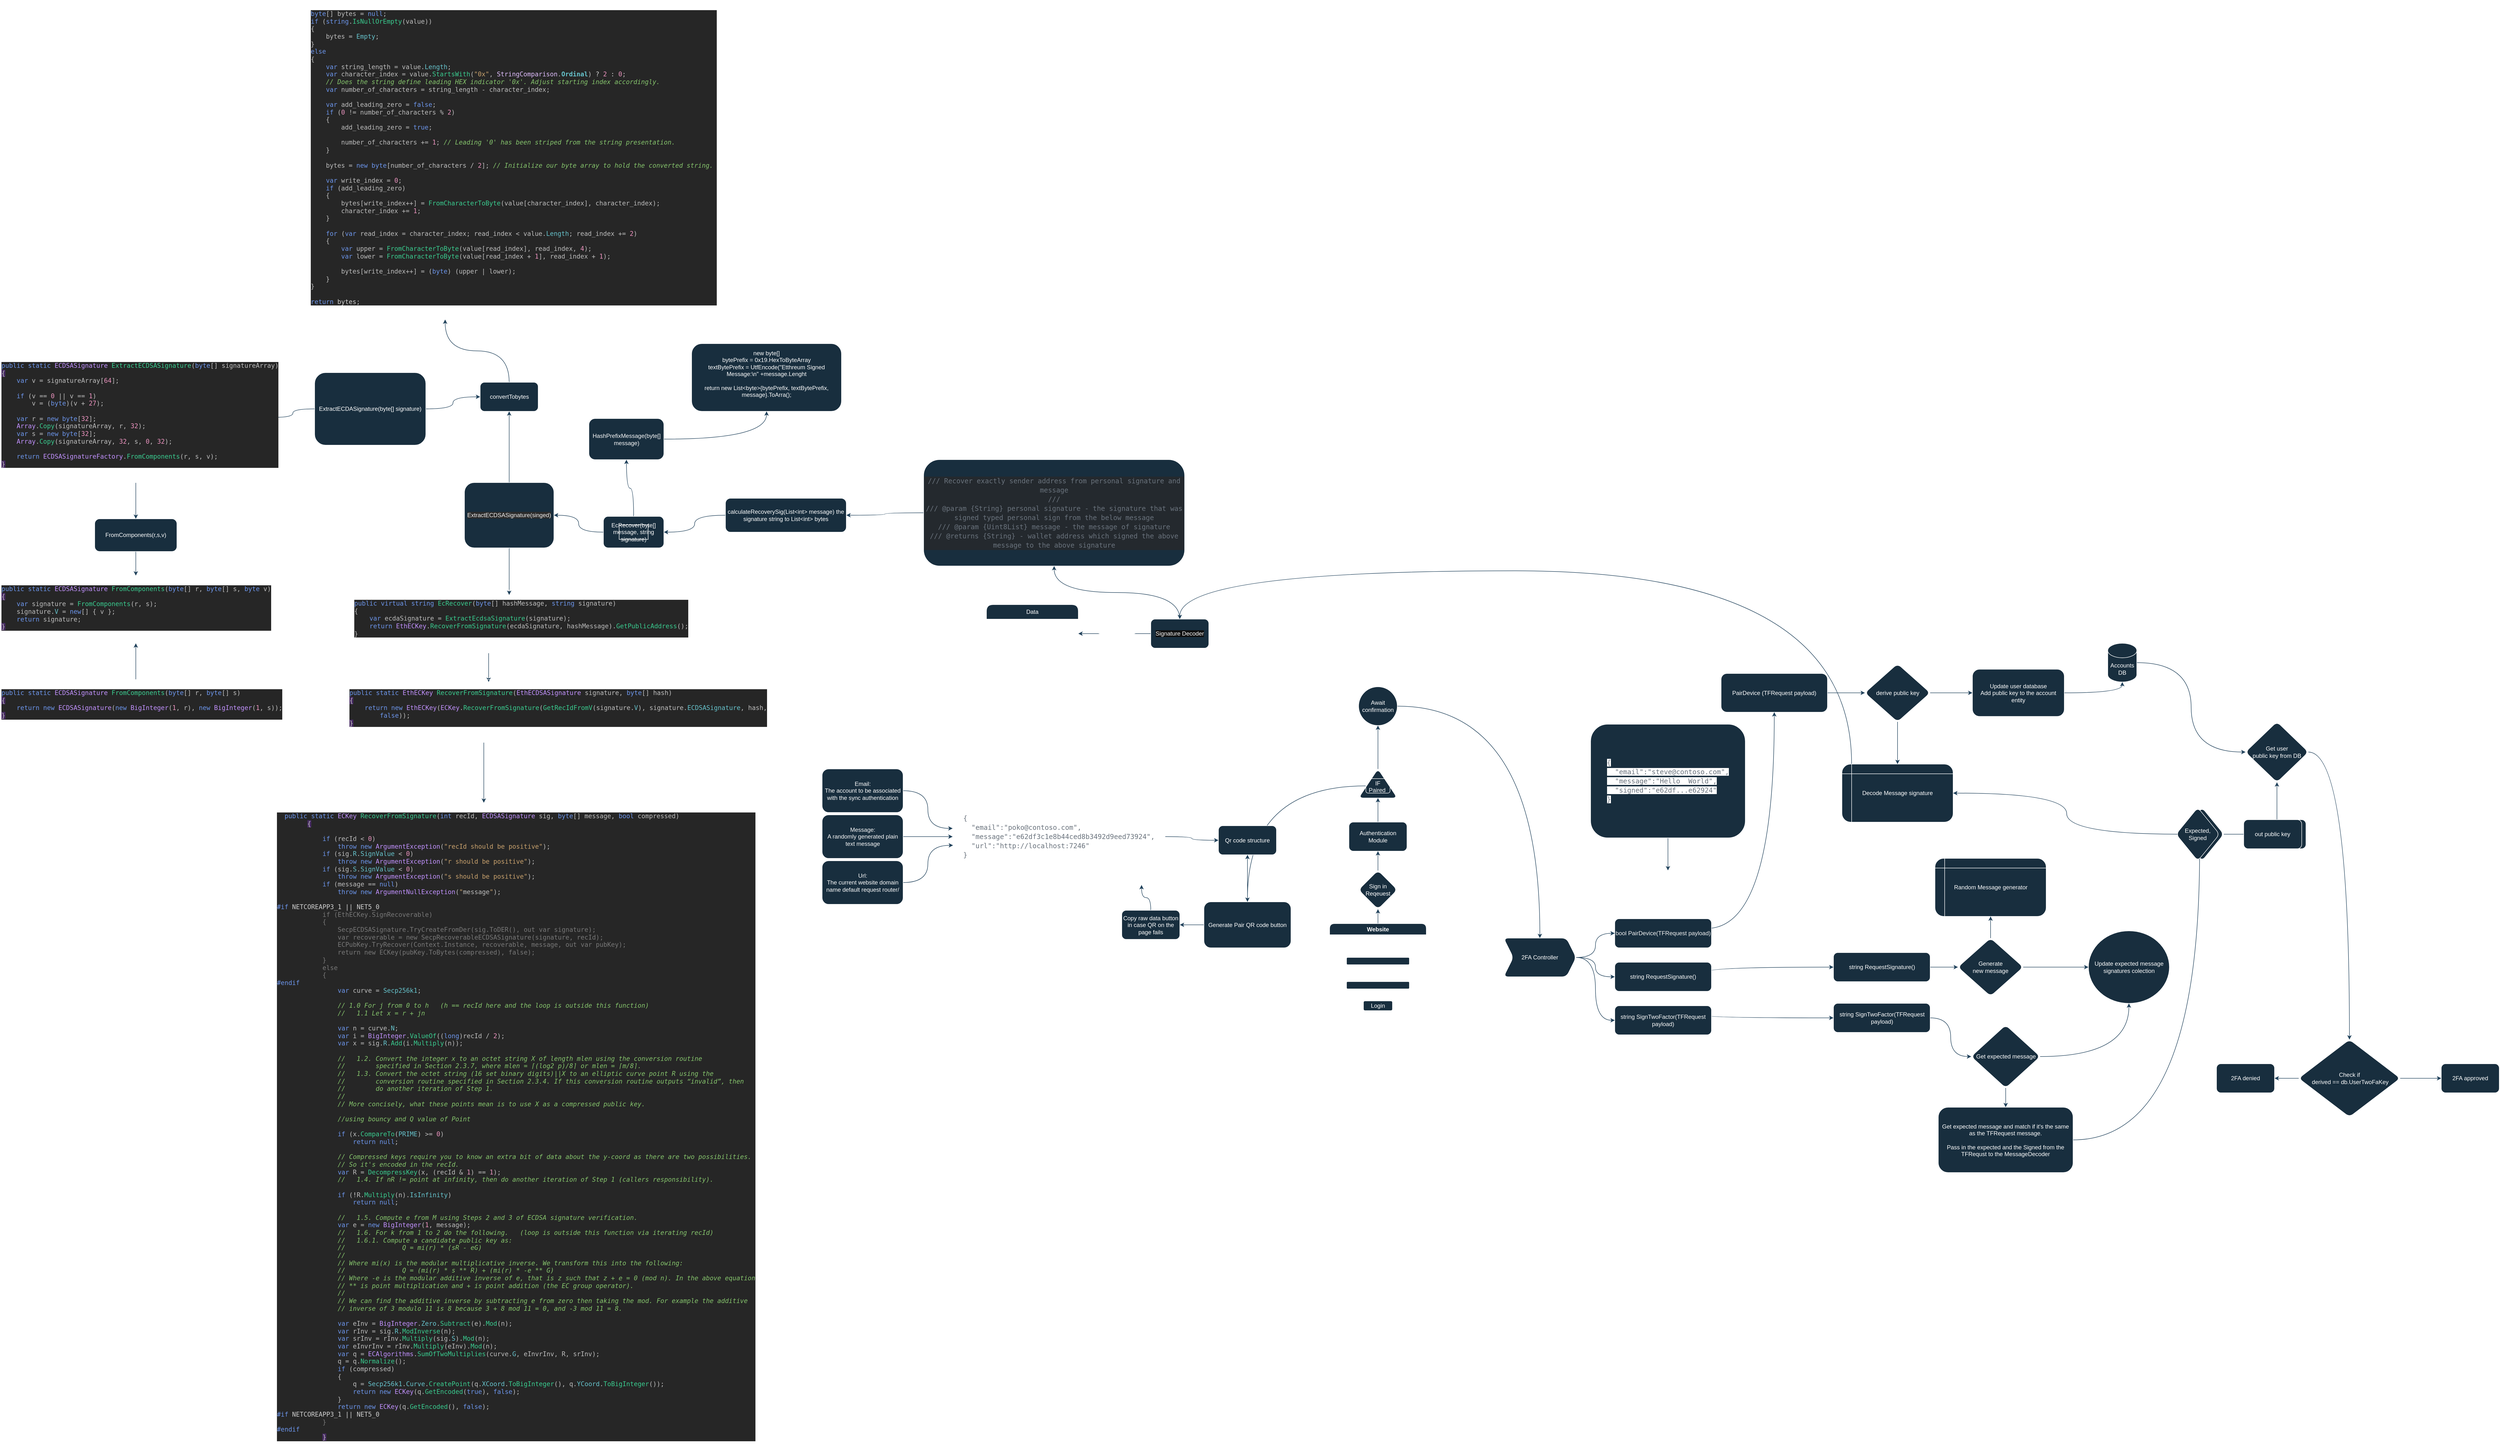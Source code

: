<mxfile version="20.7.4" type="device"><diagram id="Y-M546CChRrJm27xp74t" name="Page-1"><mxGraphModel dx="5504" dy="2255" grid="0" gridSize="10" guides="1" tooltips="1" connect="1" arrows="1" fold="1" page="1" pageScale="1" pageWidth="850" pageHeight="1100" math="0" shadow="0"><root><mxCell id="0"/><mxCell id="1" parent="0"/><mxCell id="PzvEJw_CK41en-DEElVB-10" style="edgeStyle=orthogonalEdgeStyle;rounded=1;orthogonalLoop=1;jettySize=auto;html=1;curved=1;strokeColor=#23445D;labelBackgroundColor=none;fontColor=default;" parent="1" source="PzvEJw_CK41en-DEElVB-1" target="PzvEJw_CK41en-DEElVB-8" edge="1"><mxGeometry relative="1" as="geometry"/></mxCell><mxCell id="PzvEJw_CK41en-DEElVB-1" value="Website" style="swimlane;rounded=1;labelBackgroundColor=none;fillColor=#182E3E;strokeColor=#FFFFFF;fontColor=#FFFFFF;swimlaneFillColor=none;whiteSpace=wrap;html=1;gradientColor=none;shadow=0;glass=0;" parent="1" vertex="1"><mxGeometry x="300" y="860" width="200" height="200" as="geometry"/></mxCell><mxCell id="PzvEJw_CK41en-DEElVB-2" value="Login" style="rounded=1;whiteSpace=wrap;html=1;strokeColor=#FFFFFF;labelBackgroundColor=none;fillColor=#182E3E;fontColor=#FFFFFF;" parent="PzvEJw_CK41en-DEElVB-1" vertex="1"><mxGeometry x="70" y="160" width="60" height="20" as="geometry"/></mxCell><mxCell id="PzvEJw_CK41en-DEElVB-3" value="" style="rounded=1;whiteSpace=wrap;html=1;strokeColor=#FFFFFF;labelBackgroundColor=none;fillColor=#182E3E;fontColor=#FFFFFF;" parent="PzvEJw_CK41en-DEElVB-1" vertex="1"><mxGeometry x="35" y="120" width="130" height="15" as="geometry"/></mxCell><mxCell id="PzvEJw_CK41en-DEElVB-4" value="" style="rounded=1;whiteSpace=wrap;html=1;strokeColor=#FFFFFF;labelBackgroundColor=none;fillColor=#182E3E;fontColor=#FFFFFF;" parent="PzvEJw_CK41en-DEElVB-1" vertex="1"><mxGeometry x="35" y="70" width="130" height="15" as="geometry"/></mxCell><mxCell id="PzvEJw_CK41en-DEElVB-5" value="&lt;div&gt;Email&lt;/div&gt;" style="text;strokeColor=#FFFFFF;fillColor=none;align=left;verticalAlign=middle;spacingLeft=4;spacingRight=4;overflow=hidden;points=[[0,0.5],[1,0.5]];portConstraint=eastwest;rotatable=0;whiteSpace=wrap;html=1;rounded=1;labelBackgroundColor=none;fontColor=#FFFFFF;" parent="PzvEJw_CK41en-DEElVB-1" vertex="1"><mxGeometry x="35" y="40" width="80" height="30" as="geometry"/></mxCell><mxCell id="PzvEJw_CK41en-DEElVB-6" value="Password" style="text;strokeColor=#FFFFFF;fillColor=none;align=left;verticalAlign=middle;spacingLeft=4;spacingRight=4;overflow=hidden;points=[[0,0.5],[1,0.5]];portConstraint=eastwest;rotatable=0;whiteSpace=wrap;html=1;rounded=1;labelBackgroundColor=none;fontColor=#FFFFFF;" parent="PzvEJw_CK41en-DEElVB-1" vertex="1"><mxGeometry x="35" y="90" width="80" height="30" as="geometry"/></mxCell><mxCell id="PzvEJw_CK41en-DEElVB-12" style="edgeStyle=orthogonalEdgeStyle;rounded=1;orthogonalLoop=1;jettySize=auto;html=1;curved=1;strokeColor=#23445D;labelBackgroundColor=none;fontColor=default;" parent="1" source="PzvEJw_CK41en-DEElVB-7" target="PzvEJw_CK41en-DEElVB-11" edge="1"><mxGeometry relative="1" as="geometry"/></mxCell><mxCell id="PzvEJw_CK41en-DEElVB-7" value="Authentication Module" style="rounded=1;whiteSpace=wrap;html=1;fillColor=#182E3E;strokeColor=#FFFFFF;labelBackgroundColor=none;fontColor=#FFFFFF;" parent="1" vertex="1"><mxGeometry x="340" y="650" width="120" height="60" as="geometry"/></mxCell><mxCell id="PzvEJw_CK41en-DEElVB-9" style="edgeStyle=orthogonalEdgeStyle;rounded=1;orthogonalLoop=1;jettySize=auto;html=1;curved=1;strokeColor=#23445D;labelBackgroundColor=none;fontColor=default;" parent="1" source="PzvEJw_CK41en-DEElVB-8" target="PzvEJw_CK41en-DEElVB-7" edge="1"><mxGeometry relative="1" as="geometry"/></mxCell><mxCell id="PzvEJw_CK41en-DEElVB-8" value="&lt;div&gt;Sign in&lt;/div&gt;&lt;div&gt;Reqeuest&lt;br&gt;&lt;/div&gt;" style="rhombus;whiteSpace=wrap;html=1;rounded=1;fillColor=#182E3E;strokeColor=#FFFFFF;labelBackgroundColor=none;fontColor=#FFFFFF;" parent="1" vertex="1"><mxGeometry x="360" y="750" width="80" height="80" as="geometry"/></mxCell><mxCell id="PzvEJw_CK41en-DEElVB-16" value="" style="edgeStyle=orthogonalEdgeStyle;rounded=1;orthogonalLoop=1;jettySize=auto;html=1;curved=1;strokeColor=#23445D;labelBackgroundColor=none;fontColor=default;" parent="1" source="PzvEJw_CK41en-DEElVB-11" target="PzvEJw_CK41en-DEElVB-15" edge="1"><mxGeometry relative="1" as="geometry"/></mxCell><mxCell id="PzvEJw_CK41en-DEElVB-11" value="" style="triangle;whiteSpace=wrap;html=1;rotation=-90;rounded=1;strokeColor=#FFFFFF;labelBackgroundColor=none;fillColor=#182E3E;fontColor=#FFFFFF;" parent="1" vertex="1"><mxGeometry x="370" y="530" width="60" height="80" as="geometry"/></mxCell><mxCell id="PzvEJw_CK41en-DEElVB-21" value="" style="edgeStyle=orthogonalEdgeStyle;rounded=1;orthogonalLoop=1;jettySize=auto;html=1;curved=1;strokeColor=#23445D;labelBackgroundColor=none;fontColor=default;" parent="1" source="PzvEJw_CK41en-DEElVB-14" target="PzvEJw_CK41en-DEElVB-20" edge="1"><mxGeometry relative="1" as="geometry"/></mxCell><mxCell id="PzvEJw_CK41en-DEElVB-14" value="&lt;div&gt;&amp;nbsp;&amp;nbsp;&amp;nbsp; IF&lt;/div&gt;&lt;div&gt;Paired&lt;/div&gt;" style="text;strokeColor=#FFFFFF;fillColor=none;align=left;verticalAlign=middle;spacingLeft=4;spacingRight=4;overflow=hidden;points=[[0,0.5],[1,0.5]];portConstraint=eastwest;rotatable=0;whiteSpace=wrap;html=1;rounded=1;labelBackgroundColor=none;fontColor=#FFFFFF;" parent="1" vertex="1"><mxGeometry x="375" y="560" width="50" height="30" as="geometry"/></mxCell><mxCell id="PzvEJw_CK41en-DEElVB-122" style="edgeStyle=orthogonalEdgeStyle;rounded=1;orthogonalLoop=1;jettySize=auto;html=1;curved=1;strokeColor=#23445D;labelBackgroundColor=none;fontColor=default;" parent="1" source="PzvEJw_CK41en-DEElVB-15" target="PzvEJw_CK41en-DEElVB-117" edge="1"><mxGeometry relative="1" as="geometry"/></mxCell><mxCell id="PzvEJw_CK41en-DEElVB-15" value="Await confirmation" style="ellipse;whiteSpace=wrap;html=1;rounded=1;fillColor=#182E3E;strokeColor=#FFFFFF;labelBackgroundColor=none;fontColor=#FFFFFF;" parent="1" vertex="1"><mxGeometry x="360" y="370" width="80" height="80" as="geometry"/></mxCell><mxCell id="PzvEJw_CK41en-DEElVB-24" value="" style="edgeStyle=orthogonalEdgeStyle;rounded=1;orthogonalLoop=1;jettySize=auto;html=1;curved=1;strokeColor=#23445D;labelBackgroundColor=none;fontColor=default;" parent="1" source="PzvEJw_CK41en-DEElVB-20" target="PzvEJw_CK41en-DEElVB-23" edge="1"><mxGeometry relative="1" as="geometry"/></mxCell><mxCell id="PzvEJw_CK41en-DEElVB-44" value="" style="edgeStyle=orthogonalEdgeStyle;rounded=1;orthogonalLoop=1;jettySize=auto;html=1;curved=1;strokeColor=#23445D;labelBackgroundColor=none;fontColor=default;" parent="1" source="PzvEJw_CK41en-DEElVB-20" target="PzvEJw_CK41en-DEElVB-43" edge="1"><mxGeometry relative="1" as="geometry"/></mxCell><mxCell id="PzvEJw_CK41en-DEElVB-20" value="Generate Pair QR code button" style="whiteSpace=wrap;html=1;rounded=1;fillColor=#182E3E;strokeColor=#FFFFFF;labelBackgroundColor=none;fontColor=#FFFFFF;" parent="1" vertex="1"><mxGeometry x="40" y="815" width="180" height="95" as="geometry"/></mxCell><mxCell id="PzvEJw_CK41en-DEElVB-22" value="Else" style="text;html=1;align=center;verticalAlign=middle;resizable=0;points=[];autosize=1;strokeColor=#FFFFFF;fillColor=none;rounded=1;labelBackgroundColor=none;fontColor=#FFFFFF;" parent="1" vertex="1"><mxGeometry x="270" y="545" width="50" height="30" as="geometry"/></mxCell><mxCell id="PzvEJw_CK41en-DEElVB-23" value="Qr code structure " style="whiteSpace=wrap;html=1;rounded=1;fillColor=#182E3E;strokeColor=#FFFFFF;labelBackgroundColor=none;fontColor=#FFFFFF;" parent="1" vertex="1"><mxGeometry x="70" y="657.5" width="120" height="60" as="geometry"/></mxCell><mxCell id="PzvEJw_CK41en-DEElVB-32" value="" style="swimlane;startSize=0;rounded=1;strokeColor=#FFFFFF;labelBackgroundColor=none;fillColor=#67AB9F;fontColor=#FFFFFF;fillStyle=solid;" parent="1" vertex="1"><mxGeometry x="-480" y="580" width="430" height="200" as="geometry"/></mxCell><mxCell id="PzvEJw_CK41en-DEElVB-33" value="&lt;div style=&quot;color: rgb(225, 228, 232); font-family: &amp;quot;Droid Sans Mono&amp;quot;, &amp;quot;monospace&amp;quot;, monospace; font-weight: normal; font-size: 14px; line-height: 19px;&quot; align=&quot;left&quot;&gt;&lt;div&gt;&lt;span style=&quot;background-color: rgb(255, 255, 255);&quot;&gt;&lt;span style=&quot;color: #6a737d;&quot;&gt;{&lt;/span&gt;&lt;/span&gt;&lt;/div&gt;&lt;div&gt;&lt;span style=&quot;background-color: rgb(255, 255, 255);&quot;&gt;&lt;span style=&quot;color: #6a737d;&quot;&gt;&amp;nbsp; &quot;email&quot;:&quot;poko@contoso.com&quot;,&lt;/span&gt;&lt;/span&gt;&lt;/div&gt;&lt;div&gt;&lt;span style=&quot;background-color: rgb(255, 255, 255);&quot;&gt;&lt;span style=&quot;color: #6a737d;&quot;&gt;&amp;nbsp; &quot;message&quot;:&quot;e62df3c1e8b44ced8b3492d9eed73924&quot;,&lt;/span&gt;&lt;/span&gt;&lt;/div&gt;&lt;div&gt;&lt;span style=&quot;background-color: rgb(255, 255, 255);&quot;&gt;&lt;span style=&quot;color: #6a737d;&quot;&gt;&amp;nbsp; &quot;url&quot;:&quot;http://localhost:7246&quot;&lt;/span&gt;&lt;/span&gt;&lt;/div&gt;&lt;div&gt;&lt;span style=&quot;background-color: rgb(255, 255, 255);&quot;&gt;&lt;span style=&quot;color: #6a737d;&quot;&gt;}&lt;/span&gt;&lt;/span&gt;&lt;/div&gt;&lt;/div&gt;" style="text;html=1;align=left;verticalAlign=middle;resizable=0;points=[];autosize=1;strokeColor=#FFFFFF;fillColor=default;rounded=1;labelBackgroundColor=none;fontColor=#FFFFFF;" parent="PzvEJw_CK41en-DEElVB-32" vertex="1"><mxGeometry x="20" y="45" width="420" height="110" as="geometry"/></mxCell><mxCell id="PzvEJw_CK41en-DEElVB-34" value="Qr Payload" style="text;html=1;align=center;verticalAlign=middle;resizable=0;points=[];autosize=1;strokeColor=#FFFFFF;fillColor=none;rounded=1;labelBackgroundColor=none;fontColor=#FFFFFF;" parent="1" vertex="1"><mxGeometry x="-320" y="540" width="80" height="30" as="geometry"/></mxCell><mxCell id="PzvEJw_CK41en-DEElVB-35" style="edgeStyle=orthogonalEdgeStyle;rounded=1;orthogonalLoop=1;jettySize=auto;html=1;entryX=0;entryY=0.5;entryDx=0;entryDy=0;curved=1;strokeColor=#23445D;labelBackgroundColor=none;fontColor=default;" parent="1" source="PzvEJw_CK41en-DEElVB-33" target="PzvEJw_CK41en-DEElVB-23" edge="1"><mxGeometry relative="1" as="geometry"/></mxCell><mxCell id="PzvEJw_CK41en-DEElVB-51" style="edgeStyle=orthogonalEdgeStyle;rounded=1;orthogonalLoop=1;jettySize=auto;html=1;entryX=0;entryY=0.415;entryDx=0;entryDy=0;entryPerimeter=0;curved=1;strokeColor=#23445D;labelBackgroundColor=none;fontColor=default;" parent="1" source="PzvEJw_CK41en-DEElVB-37" target="PzvEJw_CK41en-DEElVB-32" edge="1"><mxGeometry relative="1" as="geometry"/></mxCell><mxCell id="PzvEJw_CK41en-DEElVB-37" value="&lt;div&gt;&lt;font style=&quot;&quot;&gt;&lt;br&gt;&lt;/font&gt;&lt;/div&gt;&lt;div&gt;&lt;font style=&quot;&quot;&gt;Email:&lt;br&gt;&lt;/font&gt;&lt;/div&gt;&lt;div&gt;&lt;font style=&quot;&quot;&gt;The account to be associated with the sync authentication&lt;/font&gt;&lt;/div&gt;&lt;div&gt;&lt;br&gt;&lt;/div&gt;" style="rounded=1;whiteSpace=wrap;html=1;labelBackgroundColor=none;fontColor=#FFFFFF;fillColor=#182E3E;strokeColor=#FFFFFF;" parent="1" vertex="1"><mxGeometry x="-750" y="540" width="167.5" height="90" as="geometry"/></mxCell><mxCell id="PzvEJw_CK41en-DEElVB-50" style="edgeStyle=orthogonalEdgeStyle;rounded=1;orthogonalLoop=1;jettySize=auto;html=1;curved=1;strokeColor=#23445D;labelBackgroundColor=none;fontColor=default;" parent="1" source="PzvEJw_CK41en-DEElVB-38" target="PzvEJw_CK41en-DEElVB-32" edge="1"><mxGeometry relative="1" as="geometry"/></mxCell><mxCell id="PzvEJw_CK41en-DEElVB-38" value="&lt;div&gt;&lt;font color=&quot;#fafafa&quot;&gt;Message:&lt;/font&gt;&lt;/div&gt;&lt;div&gt;&lt;font color=&quot;#fafafa&quot;&gt;A randomly generated plain text message&lt;/font&gt;&lt;br&gt;&lt;/div&gt;" style="whiteSpace=wrap;html=1;rounded=1;labelBackgroundColor=none;fontColor=#FFFFFF;fillColor=#182E3E;strokeColor=#FFFFFF;" parent="1" vertex="1"><mxGeometry x="-750" y="635" width="167.5" height="90" as="geometry"/></mxCell><mxCell id="PzvEJw_CK41en-DEElVB-52" style="edgeStyle=orthogonalEdgeStyle;rounded=1;orthogonalLoop=1;jettySize=auto;html=1;entryX=0.002;entryY=0.59;entryDx=0;entryDy=0;entryPerimeter=0;curved=1;strokeColor=#23445D;labelBackgroundColor=none;fontColor=default;" parent="1" source="PzvEJw_CK41en-DEElVB-41" target="PzvEJw_CK41en-DEElVB-32" edge="1"><mxGeometry relative="1" as="geometry"/></mxCell><mxCell id="PzvEJw_CK41en-DEElVB-41" value="&lt;div&gt;&lt;font color=&quot;#ffffff&quot;&gt;Url:&lt;/font&gt;&lt;/div&gt;&lt;div&gt;&lt;font color=&quot;#ffffff&quot;&gt;The current website domain name default request router/&lt;/font&gt;&lt;br&gt;&lt;/div&gt;" style="whiteSpace=wrap;html=1;rounded=1;labelBackgroundColor=none;fontColor=#FFFFFF;fillColor=#182E3E;strokeColor=#FFFFFF;" parent="1" vertex="1"><mxGeometry x="-750" y="730" width="167.5" height="90" as="geometry"/></mxCell><mxCell id="PzvEJw_CK41en-DEElVB-45" style="edgeStyle=orthogonalEdgeStyle;rounded=1;orthogonalLoop=1;jettySize=auto;html=1;entryX=0.909;entryY=1;entryDx=0;entryDy=0;entryPerimeter=0;curved=1;strokeColor=#23445D;labelBackgroundColor=none;fontColor=default;" parent="1" source="PzvEJw_CK41en-DEElVB-43" target="PzvEJw_CK41en-DEElVB-32" edge="1"><mxGeometry relative="1" as="geometry"/></mxCell><mxCell id="PzvEJw_CK41en-DEElVB-43" value="Copy raw data button in case QR on the page fails" style="whiteSpace=wrap;html=1;rounded=1;fillColor=#182E3E;strokeColor=#FFFFFF;labelBackgroundColor=none;fontColor=#FFFFFF;" parent="1" vertex="1"><mxGeometry x="-130" y="832.5" width="120" height="60" as="geometry"/></mxCell><mxCell id="PzvEJw_CK41en-DEElVB-68" style="edgeStyle=orthogonalEdgeStyle;rounded=1;orthogonalLoop=1;jettySize=auto;html=1;entryX=0;entryY=0.5;entryDx=0;entryDy=0;curved=1;strokeColor=#23445D;labelBackgroundColor=none;fontColor=default;" parent="1" source="PzvEJw_CK41en-DEElVB-57" target="PzvEJw_CK41en-DEElVB-67" edge="1"><mxGeometry relative="1" as="geometry"/></mxCell><mxCell id="PzvEJw_CK41en-DEElVB-57" value="PairDevice (TFRequest payload)" style="whiteSpace=wrap;html=1;labelBackgroundColor=none;rounded=1;fillColor=#182E3E;strokeColor=#FFFFFF;fontColor=#FFFFFF;" parent="1" vertex="1"><mxGeometry x="1110" y="342.5" width="220" height="80" as="geometry"/></mxCell><mxCell id="PzvEJw_CK41en-DEElVB-58" value="" style="edgeStyle=orthogonalEdgeStyle;rounded=1;orthogonalLoop=1;jettySize=auto;html=1;curved=1;strokeColor=#23445D;labelBackgroundColor=none;fontColor=default;" parent="1" target="PzvEJw_CK41en-DEElVB-57" edge="1"><mxGeometry relative="1" as="geometry"><mxPoint x="1080" y="870" as="sourcePoint"/></mxGeometry></mxCell><mxCell id="PzvEJw_CK41en-DEElVB-123" style="edgeStyle=orthogonalEdgeStyle;rounded=1;orthogonalLoop=1;jettySize=auto;html=1;curved=1;strokeColor=#23445D;labelBackgroundColor=none;fontColor=default;" parent="1" source="PzvEJw_CK41en-DEElVB-61" target="PzvEJw_CK41en-DEElVB-119" edge="1"><mxGeometry relative="1" as="geometry"/></mxCell><mxCell id="PzvEJw_CK41en-DEElVB-61" value="&lt;div style=&quot;color: rgb(225, 228, 232); font-family: &amp;quot;Droid Sans Mono&amp;quot;, &amp;quot;monospace&amp;quot;, monospace; font-weight: normal; font-size: 14px; line-height: 19px;&quot; align=&quot;left&quot;&gt;&lt;div&gt;&lt;span style=&quot;background-color: rgb(255, 255, 255);&quot;&gt;&lt;span style=&quot;color: #6a737d;&quot;&gt;{&lt;/span&gt;&lt;/span&gt;&lt;/div&gt;&lt;div&gt;&lt;span style=&quot;background-color: rgb(255, 255, 255);&quot;&gt;&lt;span style=&quot;color: #6a737d;&quot;&gt;&amp;nbsp; &quot;email&quot;:&quot;steve@contoso.com&quot;,&lt;/span&gt;&lt;/span&gt;&lt;/div&gt;&lt;div&gt;&lt;span style=&quot;background-color: rgb(255, 255, 255);&quot;&gt;&lt;span style=&quot;color: #6a737d;&quot;&gt;&amp;nbsp; &quot;message&quot;:&quot;Hello&amp;nbsp; World&quot;,&lt;/span&gt;&lt;/span&gt;&lt;/div&gt;&lt;div&gt;&lt;span style=&quot;background-color: rgb(255, 255, 255);&quot;&gt;&lt;span style=&quot;color: #6a737d;&quot;&gt;&amp;nbsp; &quot;signed&quot;:&quot;&lt;/span&gt;&lt;/span&gt;&lt;span style=&quot;background-color: rgb(255, 255, 255);&quot;&gt;&lt;span style=&quot;color: #6a737d;&quot;&gt;e62df...&lt;/span&gt;&lt;/span&gt;&lt;span style=&quot;background-color: rgb(255, 255, 255);&quot;&gt;&lt;span style=&quot;color: #6a737d;&quot;&gt;e62924&lt;/span&gt;&lt;/span&gt;&lt;span style=&quot;background-color: rgb(255, 255, 255);&quot;&gt;&lt;span style=&quot;color: #6a737d;&quot;&gt;&quot;&lt;/span&gt;&lt;/span&gt;&lt;/div&gt;&lt;div&gt;&lt;span style=&quot;background-color: rgb(255, 255, 255);&quot;&gt;&lt;span style=&quot;color: #6a737d;&quot;&gt;}&lt;/span&gt;&lt;/span&gt;&lt;/div&gt;&lt;/div&gt;" style="whiteSpace=wrap;html=1;labelBackgroundColor=none;rounded=1;fillColor=#182E3E;strokeColor=#FFFFFF;fontColor=#FFFFFF;" parent="1" vertex="1"><mxGeometry x="840" y="447.5" width="320" height="235" as="geometry"/></mxCell><mxCell id="PzvEJw_CK41en-DEElVB-124" style="edgeStyle=orthogonalEdgeStyle;rounded=1;orthogonalLoop=1;jettySize=auto;html=1;curved=1;strokeColor=#23445D;labelBackgroundColor=none;fontColor=default;" parent="1" source="PzvEJw_CK41en-DEElVB-64" edge="1"><mxGeometry relative="1" as="geometry"><mxPoint x="-10" y="230" as="targetPoint"/><Array as="points"><mxPoint x="1380" y="130"/><mxPoint x="-10" y="130"/></Array></mxGeometry></mxCell><mxCell id="PzvEJw_CK41en-DEElVB-64" value="Decode Message signature" style="shape=internalStorage;whiteSpace=wrap;html=1;backgroundOutline=1;labelBackgroundColor=none;rounded=1;fillColor=#182E3E;strokeColor=#FFFFFF;fontColor=#FFFFFF;" parent="1" vertex="1"><mxGeometry x="1360" y="530" width="230" height="120" as="geometry"/></mxCell><mxCell id="PzvEJw_CK41en-DEElVB-69" style="edgeStyle=orthogonalEdgeStyle;rounded=1;orthogonalLoop=1;jettySize=auto;html=1;curved=1;strokeColor=#23445D;labelBackgroundColor=none;fontColor=default;" parent="1" source="PzvEJw_CK41en-DEElVB-67" target="PzvEJw_CK41en-DEElVB-64" edge="1"><mxGeometry relative="1" as="geometry"/></mxCell><mxCell id="PzvEJw_CK41en-DEElVB-71" value="" style="edgeStyle=orthogonalEdgeStyle;rounded=1;orthogonalLoop=1;jettySize=auto;html=1;curved=1;strokeColor=#23445D;labelBackgroundColor=none;fontColor=default;" parent="1" source="PzvEJw_CK41en-DEElVB-67" target="PzvEJw_CK41en-DEElVB-70" edge="1"><mxGeometry relative="1" as="geometry"/></mxCell><mxCell id="PzvEJw_CK41en-DEElVB-67" value="derive public key" style="rhombus;whiteSpace=wrap;html=1;labelBackgroundColor=none;rounded=1;fillColor=#182E3E;strokeColor=#FFFFFF;fontColor=#FFFFFF;" parent="1" vertex="1"><mxGeometry x="1407.5" y="322.5" width="135" height="120" as="geometry"/></mxCell><mxCell id="PzvEJw_CK41en-DEElVB-74" style="edgeStyle=orthogonalEdgeStyle;rounded=1;orthogonalLoop=1;jettySize=auto;html=1;entryX=0.5;entryY=1;entryDx=0;entryDy=0;entryPerimeter=0;curved=1;strokeColor=#23445D;labelBackgroundColor=none;fontColor=default;" parent="1" source="PzvEJw_CK41en-DEElVB-70" target="PzvEJw_CK41en-DEElVB-72" edge="1"><mxGeometry relative="1" as="geometry"/></mxCell><mxCell id="PzvEJw_CK41en-DEElVB-70" value="&lt;div&gt;Update user database &lt;br&gt;&lt;/div&gt;&lt;div&gt;Add public key to the account entity&lt;br&gt;&lt;/div&gt;" style="whiteSpace=wrap;html=1;labelBackgroundColor=none;rounded=1;fillColor=#182E3E;strokeColor=#FFFFFF;fontColor=#FFFFFF;" parent="1" vertex="1"><mxGeometry x="1630" y="333.75" width="190" height="97.5" as="geometry"/></mxCell><mxCell id="PzvEJw_CK41en-DEElVB-103" style="edgeStyle=orthogonalEdgeStyle;rounded=1;orthogonalLoop=1;jettySize=auto;html=1;entryX=0;entryY=0.5;entryDx=0;entryDy=0;curved=1;strokeColor=#23445D;labelBackgroundColor=none;fontColor=default;" parent="1" source="PzvEJw_CK41en-DEElVB-72" target="PzvEJw_CK41en-DEElVB-101" edge="1"><mxGeometry relative="1" as="geometry"/></mxCell><mxCell id="PzvEJw_CK41en-DEElVB-72" value="Accounts DB" style="shape=cylinder3;whiteSpace=wrap;html=1;boundedLbl=1;backgroundOutline=1;size=15;labelBackgroundColor=none;rounded=1;fillColor=#182E3E;strokeColor=#FFFFFF;fontColor=#FFFFFF;" parent="1" vertex="1"><mxGeometry x="1910" y="280" width="60" height="80" as="geometry"/></mxCell><mxCell id="PzvEJw_CK41en-DEElVB-78" value="Random Message generator" style="shape=internalStorage;whiteSpace=wrap;html=1;backgroundOutline=1;labelBackgroundColor=none;rounded=1;fillColor=#182E3E;strokeColor=#FFFFFF;fontColor=#FFFFFF;" parent="1" vertex="1"><mxGeometry x="1552.5" y="725" width="230" height="120" as="geometry"/></mxCell><mxCell id="PzvEJw_CK41en-DEElVB-83" style="edgeStyle=orthogonalEdgeStyle;rounded=1;orthogonalLoop=1;jettySize=auto;html=1;entryX=0;entryY=0.5;entryDx=0;entryDy=0;curved=1;strokeColor=#23445D;labelBackgroundColor=none;fontColor=default;" parent="1" source="PzvEJw_CK41en-DEElVB-80" target="PzvEJw_CK41en-DEElVB-82" edge="1"><mxGeometry relative="1" as="geometry"/></mxCell><mxCell id="PzvEJw_CK41en-DEElVB-80" value="string RequestSignature()" style="whiteSpace=wrap;html=1;labelBackgroundColor=none;rounded=1;fillColor=#182E3E;strokeColor=#FFFFFF;fontColor=#FFFFFF;" parent="1" vertex="1"><mxGeometry x="1342.5" y="920" width="200" height="60" as="geometry"/></mxCell><mxCell id="PzvEJw_CK41en-DEElVB-81" style="edgeStyle=orthogonalEdgeStyle;rounded=1;orthogonalLoop=1;jettySize=auto;html=1;entryX=0;entryY=0.5;entryDx=0;entryDy=0;curved=1;strokeColor=#23445D;labelBackgroundColor=none;fontColor=default;" parent="1" target="PzvEJw_CK41en-DEElVB-80" edge="1"><mxGeometry relative="1" as="geometry"><mxPoint x="1080" y="960" as="sourcePoint"/><Array as="points"><mxPoint x="1080" y="950"/></Array></mxGeometry></mxCell><mxCell id="PzvEJw_CK41en-DEElVB-84" style="edgeStyle=orthogonalEdgeStyle;rounded=1;orthogonalLoop=1;jettySize=auto;html=1;curved=1;strokeColor=#23445D;labelBackgroundColor=none;fontColor=default;" parent="1" source="PzvEJw_CK41en-DEElVB-82" target="PzvEJw_CK41en-DEElVB-78" edge="1"><mxGeometry relative="1" as="geometry"/></mxCell><mxCell id="PzvEJw_CK41en-DEElVB-86" value="" style="edgeStyle=orthogonalEdgeStyle;rounded=1;orthogonalLoop=1;jettySize=auto;html=1;curved=1;strokeColor=#23445D;labelBackgroundColor=none;fontColor=default;" parent="1" source="PzvEJw_CK41en-DEElVB-82" target="PzvEJw_CK41en-DEElVB-85" edge="1"><mxGeometry relative="1" as="geometry"/></mxCell><mxCell id="PzvEJw_CK41en-DEElVB-82" value="&lt;div&gt;Generate &lt;br&gt;&lt;/div&gt;&lt;div&gt;new message&lt;/div&gt;" style="rhombus;whiteSpace=wrap;html=1;labelBackgroundColor=none;rounded=1;strokeColor=#FFFFFF;fillColor=#182E3E;fontColor=#FFFFFF;" parent="1" vertex="1"><mxGeometry x="1600" y="890" width="135" height="120" as="geometry"/></mxCell><mxCell id="PzvEJw_CK41en-DEElVB-85" value="Update expected message signatures colection" style="ellipse;whiteSpace=wrap;html=1;labelBackgroundColor=none;rounded=1;fillColor=#182E3E;strokeColor=#FFFFFF;fontColor=#FFFFFF;" parent="1" vertex="1"><mxGeometry x="1870" y="875" width="167.5" height="150" as="geometry"/></mxCell><mxCell id="PzvEJw_CK41en-DEElVB-92" value="" style="edgeStyle=orthogonalEdgeStyle;rounded=1;orthogonalLoop=1;jettySize=auto;html=1;curved=1;strokeColor=#23445D;labelBackgroundColor=none;fontColor=default;" parent="1" source="PzvEJw_CK41en-DEElVB-89" target="PzvEJw_CK41en-DEElVB-91" edge="1"><mxGeometry relative="1" as="geometry"/></mxCell><mxCell id="PzvEJw_CK41en-DEElVB-89" value="string SignTwoFactor(TFRequest payload)" style="whiteSpace=wrap;html=1;labelBackgroundColor=none;rounded=1;fillColor=#182E3E;strokeColor=#FFFFFF;fontColor=#FFFFFF;" parent="1" vertex="1"><mxGeometry x="1342.5" y="1025" width="200" height="60" as="geometry"/></mxCell><mxCell id="PzvEJw_CK41en-DEElVB-90" style="edgeStyle=orthogonalEdgeStyle;rounded=1;orthogonalLoop=1;jettySize=auto;html=1;entryX=0;entryY=0.5;entryDx=0;entryDy=0;curved=1;strokeColor=#23445D;labelBackgroundColor=none;fontColor=default;" parent="1" target="PzvEJw_CK41en-DEElVB-89" edge="1"><mxGeometry relative="1" as="geometry"><mxPoint x="1080" y="1050" as="sourcePoint"/><Array as="points"><mxPoint x="1080" y="1055"/></Array></mxGeometry></mxCell><mxCell id="PzvEJw_CK41en-DEElVB-93" style="edgeStyle=orthogonalEdgeStyle;rounded=1;orthogonalLoop=1;jettySize=auto;html=1;curved=1;strokeColor=#23445D;labelBackgroundColor=none;fontColor=default;" parent="1" source="PzvEJw_CK41en-DEElVB-91" target="PzvEJw_CK41en-DEElVB-85" edge="1"><mxGeometry relative="1" as="geometry"/></mxCell><mxCell id="PzvEJw_CK41en-DEElVB-95" value="" style="edgeStyle=orthogonalEdgeStyle;rounded=1;orthogonalLoop=1;jettySize=auto;html=1;curved=1;strokeColor=#23445D;labelBackgroundColor=none;fontColor=default;" parent="1" source="PzvEJw_CK41en-DEElVB-91" target="PzvEJw_CK41en-DEElVB-94" edge="1"><mxGeometry relative="1" as="geometry"/></mxCell><mxCell id="PzvEJw_CK41en-DEElVB-91" value="Get expected message" style="rhombus;whiteSpace=wrap;html=1;labelBackgroundColor=none;rounded=1;fillColor=#182E3E;strokeColor=#FFFFFF;fontColor=#FFFFFF;" parent="1" vertex="1"><mxGeometry x="1627.5" y="1070" width="142.5" height="130" as="geometry"/></mxCell><mxCell id="PzvEJw_CK41en-DEElVB-96" style="edgeStyle=orthogonalEdgeStyle;rounded=1;orthogonalLoop=1;jettySize=auto;html=1;curved=1;strokeColor=#23445D;labelBackgroundColor=none;fontColor=default;" parent="1" source="PzvEJw_CK41en-DEElVB-94" edge="1"><mxGeometry relative="1" as="geometry"><mxPoint x="2100" y="700" as="targetPoint"/></mxGeometry></mxCell><mxCell id="PzvEJw_CK41en-DEElVB-94" value="Get expected message and match if it's the same as the TFRequest message.&lt;br&gt;&lt;br&gt;Pass in the expected and the Signed from the TFRequst to the MessageDecoder" style="whiteSpace=wrap;html=1;labelBackgroundColor=none;rounded=1;fillColor=#182E3E;strokeColor=#FFFFFF;fontColor=#FFFFFF;" parent="1" vertex="1"><mxGeometry x="1559.37" y="1240" width="278.75" height="135" as="geometry"/></mxCell><mxCell id="PzvEJw_CK41en-DEElVB-98" style="edgeStyle=orthogonalEdgeStyle;rounded=1;orthogonalLoop=1;jettySize=auto;html=1;curved=1;strokeColor=#23445D;labelBackgroundColor=none;fontColor=default;" parent="1" source="PzvEJw_CK41en-DEElVB-97" target="PzvEJw_CK41en-DEElVB-64" edge="1"><mxGeometry relative="1" as="geometry"/></mxCell><mxCell id="PzvEJw_CK41en-DEElVB-100" value="" style="edgeStyle=orthogonalEdgeStyle;rounded=1;orthogonalLoop=1;jettySize=auto;html=1;curved=1;strokeColor=#23445D;labelBackgroundColor=none;fontColor=default;" parent="1" source="PzvEJw_CK41en-DEElVB-97" target="PzvEJw_CK41en-DEElVB-99" edge="1"><mxGeometry relative="1" as="geometry"/></mxCell><mxCell id="PzvEJw_CK41en-DEElVB-97" value="&lt;div&gt;Expected,&lt;/div&gt;&lt;div&gt;Signed&lt;br&gt;&lt;/div&gt;" style="rhombus;whiteSpace=wrap;html=1;labelBackgroundColor=none;rounded=1;strokeColor=#FFFFFF;fillColor=#182E3E;fontColor=#FFFFFF;" parent="1" vertex="1"><mxGeometry x="2060" y="620" width="90" height="110" as="geometry"/></mxCell><mxCell id="PzvEJw_CK41en-DEElVB-102" value="" style="edgeStyle=orthogonalEdgeStyle;rounded=1;orthogonalLoop=1;jettySize=auto;html=1;curved=1;strokeColor=#23445D;labelBackgroundColor=none;fontColor=default;" parent="1" source="PzvEJw_CK41en-DEElVB-99" target="PzvEJw_CK41en-DEElVB-101" edge="1"><mxGeometry relative="1" as="geometry"/></mxCell><mxCell id="PzvEJw_CK41en-DEElVB-99" value="out public key" style="whiteSpace=wrap;html=1;labelBackgroundColor=none;rounded=1;strokeColor=#FFFFFF;fillColor=#182E3E;fontColor=#FFFFFF;" parent="1" vertex="1"><mxGeometry x="2200" y="645" width="120" height="60" as="geometry"/></mxCell><mxCell id="PzvEJw_CK41en-DEElVB-104" style="edgeStyle=orthogonalEdgeStyle;rounded=1;orthogonalLoop=1;jettySize=auto;html=1;entryX=0.5;entryY=0;entryDx=0;entryDy=0;curved=1;strokeColor=#23445D;labelBackgroundColor=none;fontColor=default;" parent="1" source="PzvEJw_CK41en-DEElVB-101" target="PzvEJw_CK41en-DEElVB-105" edge="1"><mxGeometry relative="1" as="geometry"><mxPoint x="2390" y="1100" as="targetPoint"/><Array as="points"><mxPoint x="2410" y="505"/></Array></mxGeometry></mxCell><mxCell id="PzvEJw_CK41en-DEElVB-101" value="&lt;div&gt;Get user &lt;br&gt;&lt;/div&gt;&lt;div&gt;public key from DB&lt;/div&gt;" style="rhombus;whiteSpace=wrap;html=1;labelBackgroundColor=none;rounded=1;fillColor=#182E3E;strokeColor=#FFFFFF;fontColor=#FFFFFF;" parent="1" vertex="1"><mxGeometry x="2195" y="442.5" width="130" height="125" as="geometry"/></mxCell><mxCell id="PzvEJw_CK41en-DEElVB-110" style="edgeStyle=orthogonalEdgeStyle;rounded=1;orthogonalLoop=1;jettySize=auto;html=1;exitX=0;exitY=0.5;exitDx=0;exitDy=0;curved=1;strokeColor=#23445D;labelBackgroundColor=none;fontColor=default;" parent="1" source="PzvEJw_CK41en-DEElVB-105" target="PzvEJw_CK41en-DEElVB-109" edge="1"><mxGeometry relative="1" as="geometry"/></mxCell><mxCell id="PzvEJw_CK41en-DEElVB-113" style="edgeStyle=orthogonalEdgeStyle;rounded=1;orthogonalLoop=1;jettySize=auto;html=1;entryX=0;entryY=0.5;entryDx=0;entryDy=0;curved=1;strokeColor=#23445D;labelBackgroundColor=none;fontColor=default;" parent="1" source="PzvEJw_CK41en-DEElVB-105" target="PzvEJw_CK41en-DEElVB-108" edge="1"><mxGeometry relative="1" as="geometry"/></mxCell><mxCell id="PzvEJw_CK41en-DEElVB-105" value="&lt;div&gt;Check if&lt;/div&gt;&lt;div&gt;&amp;nbsp;derived == db.UserTwoFaKey&lt;/div&gt;" style="rhombus;whiteSpace=wrap;html=1;labelBackgroundColor=none;rounded=1;fillColor=#182E3E;strokeColor=#FFFFFF;fontColor=#FFFFFF;" parent="1" vertex="1"><mxGeometry x="2305" y="1100" width="210" height="160" as="geometry"/></mxCell><mxCell id="PzvEJw_CK41en-DEElVB-107" value="True" style="text;html=1;align=center;verticalAlign=middle;resizable=0;points=[];autosize=1;strokeColor=#FFFFFF;fillColor=none;rounded=1;labelBackgroundColor=none;fontColor=#FFFFFF;" parent="1" vertex="1"><mxGeometry x="2505" y="1125" width="50" height="30" as="geometry"/></mxCell><mxCell id="PzvEJw_CK41en-DEElVB-108" value="2FA approved" style="whiteSpace=wrap;html=1;labelBackgroundColor=none;rounded=1;strokeColor=#FFFFFF;fillColor=#182E3E;fontColor=#FFFFFF;" parent="1" vertex="1"><mxGeometry x="2600" y="1150" width="120" height="60" as="geometry"/></mxCell><mxCell id="PzvEJw_CK41en-DEElVB-109" value="2FA denied" style="whiteSpace=wrap;html=1;labelBackgroundColor=none;rounded=1;strokeColor=#FFFFFF;fillColor=#182E3E;fontColor=#FFFFFF;" parent="1" vertex="1"><mxGeometry x="2135" y="1150" width="120" height="60" as="geometry"/></mxCell><mxCell id="PzvEJw_CK41en-DEElVB-111" value="False" style="text;html=1;align=center;verticalAlign=middle;resizable=0;points=[];autosize=1;strokeColor=#FFFFFF;fillColor=none;rounded=1;labelBackgroundColor=none;fontColor=#FFFFFF;" parent="1" vertex="1"><mxGeometry x="2255" y="1140" width="50" height="30" as="geometry"/></mxCell><mxCell id="PzvEJw_CK41en-DEElVB-114" value="" style="edgeStyle=orthogonalEdgeStyle;rounded=1;orthogonalLoop=1;jettySize=auto;html=1;curved=1;strokeColor=#23445D;labelBackgroundColor=none;fontColor=default;" parent="1" source="PzvEJw_CK41en-DEElVB-117" target="PzvEJw_CK41en-DEElVB-118" edge="1"><mxGeometry relative="1" as="geometry"/></mxCell><mxCell id="PzvEJw_CK41en-DEElVB-115" style="edgeStyle=orthogonalEdgeStyle;rounded=1;orthogonalLoop=1;jettySize=auto;html=1;entryX=0;entryY=0.5;entryDx=0;entryDy=0;curved=1;strokeColor=#23445D;labelBackgroundColor=none;fontColor=default;" parent="1" source="PzvEJw_CK41en-DEElVB-117" target="PzvEJw_CK41en-DEElVB-120" edge="1"><mxGeometry relative="1" as="geometry"/></mxCell><mxCell id="PzvEJw_CK41en-DEElVB-116" style="edgeStyle=orthogonalEdgeStyle;rounded=1;orthogonalLoop=1;jettySize=auto;html=1;entryX=0;entryY=0.5;entryDx=0;entryDy=0;curved=1;strokeColor=#23445D;labelBackgroundColor=none;fontColor=default;" parent="1" source="PzvEJw_CK41en-DEElVB-117" target="PzvEJw_CK41en-DEElVB-121" edge="1"><mxGeometry relative="1" as="geometry"/></mxCell><mxCell id="PzvEJw_CK41en-DEElVB-117" value="&lt;font color=&quot;#ffffff&quot;&gt;2FA Controller&lt;/font&gt;" style="shape=step;perimeter=stepPerimeter;whiteSpace=wrap;html=1;fixedSize=1;labelBackgroundColor=none;rounded=1;fontColor=#FFFFFF;fillColor=#182E3E;strokeColor=#FFFFFF;" parent="1" vertex="1"><mxGeometry x="660" y="890" width="150" height="80" as="geometry"/></mxCell><mxCell id="PzvEJw_CK41en-DEElVB-118" value="&lt;font color=&quot;#f2f2f2&quot;&gt;bool PairDevice(TFRequest payload)&lt;/font&gt;" style="whiteSpace=wrap;html=1;labelBackgroundColor=none;rounded=1;fontColor=#FFFFFF;fillColor=#182E3E;strokeColor=#FFFFFF;" parent="1" vertex="1"><mxGeometry x="890" y="850" width="200" height="60" as="geometry"/></mxCell><mxCell id="PzvEJw_CK41en-DEElVB-119" value="TFRequest" style="text;html=1;align=center;verticalAlign=middle;resizable=0;points=[];autosize=1;strokeColor=#FFFFFF;fillColor=none;rounded=1;labelBackgroundColor=none;fontColor=#FFFFFF;" parent="1" vertex="1"><mxGeometry x="960" y="750" width="80" height="30" as="geometry"/></mxCell><mxCell id="PzvEJw_CK41en-DEElVB-120" value="&lt;font color=&quot;#fcfcfc&quot;&gt;string RequestSignature()&lt;/font&gt;" style="whiteSpace=wrap;html=1;labelBackgroundColor=none;rounded=1;fontColor=#FFFFFF;fillColor=#182E3E;strokeColor=#FFFFFF;" parent="1" vertex="1"><mxGeometry x="890" y="940" width="200" height="60" as="geometry"/></mxCell><mxCell id="PzvEJw_CK41en-DEElVB-121" value="&lt;font color=&quot;#fcfcfc&quot;&gt;string SignTwoFactor(TFRequest payload)&lt;/font&gt;" style="whiteSpace=wrap;html=1;labelBackgroundColor=none;rounded=1;fontColor=#FFFFFF;fillColor=#182E3E;strokeColor=#FFFFFF;" parent="1" vertex="1"><mxGeometry x="890" y="1030" width="200" height="60" as="geometry"/></mxCell><mxCell id="PzvEJw_CK41en-DEElVB-131" style="edgeStyle=orthogonalEdgeStyle;rounded=1;orthogonalLoop=1;jettySize=auto;html=1;curved=1;strokeColor=#23445D;labelBackgroundColor=none;fontColor=default;" parent="1" source="PzvEJw_CK41en-DEElVB-126" edge="1"><mxGeometry relative="1" as="geometry"><mxPoint x="-220" y="260" as="targetPoint"/></mxGeometry></mxCell><mxCell id="PzvEJw_CK41en-DEElVB-134" value="" style="edgeStyle=orthogonalEdgeStyle;rounded=1;orthogonalLoop=1;jettySize=auto;html=1;curved=1;strokeColor=#23445D;labelBackgroundColor=none;fontColor=default;" parent="1" source="PzvEJw_CK41en-DEElVB-126" target="PzvEJw_CK41en-DEElVB-133" edge="1"><mxGeometry relative="1" as="geometry"/></mxCell><mxCell id="PzvEJw_CK41en-DEElVB-126" value="&lt;span style=&quot;background-color: rgb(15 , 15 , 15)&quot;&gt;Signature Decoder&lt;/span&gt;" style="rounded=1;whiteSpace=wrap;html=1;labelBackgroundColor=none;fillColor=#182E3E;strokeColor=#FFFFFF;fontColor=#FFFFFF;" parent="1" vertex="1"><mxGeometry x="-70" y="230" width="120" height="60" as="geometry"/></mxCell><mxCell id="PzvEJw_CK41en-DEElVB-127" value="Data" style="swimlane;fontStyle=0;childLayout=stackLayout;horizontal=1;startSize=30;horizontalStack=0;resizeParent=1;resizeParentMax=0;resizeLast=0;collapsible=1;marginBottom=0;whiteSpace=wrap;html=1;labelBackgroundColor=none;rounded=1;strokeColor=#FFFFFF;fillColor=#182E3E;fontColor=#FFFFFF;" parent="1" vertex="1"><mxGeometry x="-410" y="200" width="190" height="90" as="geometry"/></mxCell><mxCell id="PzvEJw_CK41en-DEElVB-128" value="Plain Message (String)" style="text;strokeColor=#FFFFFF;fillColor=none;align=left;verticalAlign=middle;spacingLeft=4;spacingRight=4;overflow=hidden;points=[[0,0.5],[1,0.5]];portConstraint=eastwest;rotatable=0;whiteSpace=wrap;html=1;labelBackgroundColor=none;rounded=1;fontColor=#FFFFFF;labelBorderColor=none;" parent="PzvEJw_CK41en-DEElVB-127" vertex="1"><mxGeometry y="30" width="190" height="30" as="geometry"/></mxCell><mxCell id="PzvEJw_CK41en-DEElVB-129" value="&lt;font&gt;Signed Message (String)&lt;/font&gt;" style="text;strokeColor=#FFFFFF;fillColor=none;align=left;verticalAlign=middle;spacingLeft=4;spacingRight=4;overflow=hidden;points=[[0,0.5],[1,0.5]];portConstraint=eastwest;rotatable=0;whiteSpace=wrap;html=1;labelBackgroundColor=none;rounded=1;fontColor=#FFFFFF;labelBorderColor=none;" parent="PzvEJw_CK41en-DEElVB-127" vertex="1"><mxGeometry y="60" width="190" height="30" as="geometry"/></mxCell><mxCell id="PzvEJw_CK41en-DEElVB-132" value="Input data" style="text;html=1;align=center;verticalAlign=middle;resizable=0;points=[];autosize=1;strokeColor=#FFFFFF;fillColor=none;rounded=1;labelBackgroundColor=none;fontColor=#FFFFFF;" parent="1" vertex="1"><mxGeometry x="-180" y="230" width="80" height="30" as="geometry"/></mxCell><mxCell id="PzvEJw_CK41en-DEElVB-136" value="" style="edgeStyle=orthogonalEdgeStyle;rounded=1;orthogonalLoop=1;jettySize=auto;html=1;curved=1;strokeColor=#23445D;labelBackgroundColor=none;fontColor=default;" parent="1" source="PzvEJw_CK41en-DEElVB-133" target="PzvEJw_CK41en-DEElVB-135" edge="1"><mxGeometry relative="1" as="geometry"/></mxCell><mxCell id="PzvEJw_CK41en-DEElVB-133" value="&lt;div style=&quot;color: rgb(225, 228, 232); background-color: rgb(36, 41, 46); font-family: &amp;quot;Droid Sans Mono&amp;quot;, &amp;quot;monospace&amp;quot;, monospace; font-weight: normal; font-size: 14px; line-height: 19px;&quot;&gt;&lt;div&gt;&lt;span style=&quot;color: #e1e4e8;&quot;&gt;  &lt;/span&gt;&lt;span style=&quot;color: #6a737d;&quot;&gt;/// Recover exactly sender address from personal signature and message&lt;/span&gt;&lt;/div&gt;&lt;div&gt;&lt;span style=&quot;color: #6a737d;&quot;&gt;  &lt;/span&gt;&lt;span style=&quot;color: #6a737d;&quot;&gt;///&lt;/span&gt;&lt;/div&gt;&lt;div&gt;&lt;span style=&quot;color: #6a737d;&quot;&gt;  &lt;/span&gt;&lt;span style=&quot;color: #6a737d;&quot;&gt;/// @param {String} personal signature - the signature that was signed typed personal sign from the below message&lt;/span&gt;&lt;/div&gt;&lt;div&gt;&lt;span style=&quot;color: #6a737d;&quot;&gt;  &lt;/span&gt;&lt;span style=&quot;color: #6a737d;&quot;&gt;/// @param {Uint8List} message - the message of signature&lt;/span&gt;&lt;/div&gt;&lt;div&gt;&lt;span style=&quot;color: #6a737d;&quot;&gt;  &lt;/span&gt;&lt;span style=&quot;color: #6a737d;&quot;&gt;/// @returns {String} - wallet address which signed the above message to the above signature&lt;/span&gt;&lt;/div&gt;&lt;/div&gt;" style="whiteSpace=wrap;html=1;rounded=1;labelBackgroundColor=none;fillColor=#182E3E;strokeColor=#FFFFFF;fontColor=#FFFFFF;" parent="1" vertex="1"><mxGeometry x="-540" y="-100" width="540" height="220" as="geometry"/></mxCell><mxCell id="PzvEJw_CK41en-DEElVB-138" value="" style="edgeStyle=orthogonalEdgeStyle;rounded=1;orthogonalLoop=1;jettySize=auto;html=1;curved=1;strokeColor=#23445D;labelBackgroundColor=none;fontColor=default;" parent="1" source="PzvEJw_CK41en-DEElVB-135" target="PzvEJw_CK41en-DEElVB-137" edge="1"><mxGeometry relative="1" as="geometry"/></mxCell><mxCell id="PzvEJw_CK41en-DEElVB-135" value="&lt;font color=&quot;#ffffff&quot;&gt;calculateRecoverySig(List&amp;lt;int&amp;gt; message) the signature string to List&amp;lt;int&amp;gt; bytes&lt;/font&gt;" style="whiteSpace=wrap;html=1;rounded=1;labelBackgroundColor=none;fillColor=#182E3E;strokeColor=#FFFFFF;fontColor=#FFFFFF;" parent="1" vertex="1"><mxGeometry x="-950" y="-20" width="250" height="70" as="geometry"/></mxCell><mxCell id="PzvEJw_CK41en-DEElVB-140" value="" style="edgeStyle=orthogonalEdgeStyle;rounded=1;orthogonalLoop=1;jettySize=auto;html=1;curved=1;strokeColor=#23445D;labelBackgroundColor=none;fontColor=default;" parent="1" source="PzvEJw_CK41en-DEElVB-137" edge="1"><mxGeometry relative="1" as="geometry"><mxPoint x="-1155" y="-100" as="targetPoint"/></mxGeometry></mxCell><mxCell id="PzvEJw_CK41en-DEElVB-145" value="" style="edgeStyle=orthogonalEdgeStyle;rounded=1;orthogonalLoop=1;jettySize=auto;html=1;curved=1;strokeColor=#23445D;labelBackgroundColor=none;fontColor=default;" parent="1" source="PzvEJw_CK41en-DEElVB-137" target="PzvEJw_CK41en-DEElVB-144" edge="1"><mxGeometry relative="1" as="geometry"/></mxCell><mxCell id="PzvEJw_CK41en-DEElVB-137" value="" style="whiteSpace=wrap;html=1;rounded=1;labelBackgroundColor=none;strokeColor=#FFFFFF;fillColor=#182E3E;fontColor=#FFFFFF;" parent="1" vertex="1"><mxGeometry x="-1202.5" y="17.5" width="125" height="65" as="geometry"/></mxCell><mxCell id="PzvEJw_CK41en-DEElVB-143" value="" style="edgeStyle=orthogonalEdgeStyle;rounded=1;orthogonalLoop=1;jettySize=auto;html=1;curved=1;strokeColor=#23445D;labelBackgroundColor=none;fontColor=default;" parent="1" target="PzvEJw_CK41en-DEElVB-142" edge="1"><mxGeometry relative="1" as="geometry"><mxPoint x="-1077.5" y="-142.5" as="sourcePoint"/></mxGeometry></mxCell><mxCell id="PzvEJw_CK41en-DEElVB-142" value="&lt;div&gt;&lt;span style=&quot;&quot;&gt;new byte[]&lt;/span&gt;&lt;/div&gt;&lt;div&gt;&lt;span style=&quot;&quot;&gt;bytePrefix = 0x19.HexToByteArray&lt;/span&gt;&lt;/div&gt;&lt;div&gt;&lt;span style=&quot;&quot;&gt;textBytePrefix = UtfEncode(&quot;Etthreum Signed Message:\n&quot; +message.Lenght&lt;/span&gt;&lt;/div&gt;&lt;div&gt;&lt;span style=&quot;&quot;&gt;&lt;br&gt;&lt;/span&gt;&lt;/div&gt;&lt;div&gt;&lt;span style=&quot;&quot;&gt;return new List&amp;lt;byte&amp;gt;{bytePrefix, textBytePrefix, message}.ToArra();&lt;br&gt;&lt;/span&gt;&lt;/div&gt;&lt;div&gt;&lt;br&gt;&lt;/div&gt;" style="whiteSpace=wrap;html=1;rounded=1;labelBackgroundColor=none;fillColor=#182E3E;strokeColor=#FFFFFF;fontColor=#FFFFFF;" parent="1" vertex="1"><mxGeometry x="-1020" y="-340" width="310" height="140" as="geometry"/></mxCell><mxCell id="PzvEJw_CK41en-DEElVB-147" value="" style="edgeStyle=orthogonalEdgeStyle;rounded=1;orthogonalLoop=1;jettySize=auto;html=1;curved=1;strokeColor=#23445D;labelBackgroundColor=none;fontColor=default;" parent="1" source="PzvEJw_CK41en-DEElVB-144" target="PzvEJw_CK41en-DEElVB-146" edge="1"><mxGeometry relative="1" as="geometry"/></mxCell><mxCell id="PzvEJw_CK41en-DEElVB-163" style="edgeStyle=orthogonalEdgeStyle;rounded=1;orthogonalLoop=1;jettySize=auto;html=1;curved=1;strokeColor=#23445D;labelBackgroundColor=none;fontColor=default;" parent="1" source="PzvEJw_CK41en-DEElVB-144" edge="1"><mxGeometry relative="1" as="geometry"><mxPoint x="-1397.5" y="180" as="targetPoint"/></mxGeometry></mxCell><mxCell id="PzvEJw_CK41en-DEElVB-144" value="&lt;font color=&quot;#F2F2F2&quot;&gt;&lt;span style=&quot;background-color: rgb(43 , 43 , 43)&quot;&gt;ExtractECDSASignature(singed)&lt;/span&gt;&lt;/font&gt;" style="whiteSpace=wrap;html=1;rounded=1;labelBackgroundColor=none;fillColor=#182E3E;strokeColor=#FFFFFF;fontColor=#FFFFFF;" parent="1" vertex="1"><mxGeometry x="-1490" y="-52.5" width="185" height="135" as="geometry"/></mxCell><mxCell id="PzvEJw_CK41en-DEElVB-149" style="edgeStyle=orthogonalEdgeStyle;rounded=1;orthogonalLoop=1;jettySize=auto;html=1;curved=1;strokeColor=#23445D;labelBackgroundColor=none;fontColor=default;" parent="1" source="PzvEJw_CK41en-DEElVB-146" target="PzvEJw_CK41en-DEElVB-148" edge="1"><mxGeometry relative="1" as="geometry"/></mxCell><mxCell id="PzvEJw_CK41en-DEElVB-146" value="&lt;font color=&quot;#FFFFFF&quot;&gt;convertTobytes&lt;/font&gt;" style="whiteSpace=wrap;html=1;rounded=1;labelBackgroundColor=none;fillColor=#182E3E;strokeColor=#FFFFFF;fontColor=#FFFFFF;" parent="1" vertex="1"><mxGeometry x="-1457.5" y="-260" width="120" height="60" as="geometry"/></mxCell><mxCell id="PzvEJw_CK41en-DEElVB-148" value="&lt;pre style=&quot;background-color:#262626;color:#d0d0d0;font-family:'JetBrains Mono',monospace;font-size:9.8pt;&quot;&gt;&lt;span style=&quot;color:#6c95eb;&quot;&gt;byte&lt;/span&gt;&lt;span style=&quot;color:#bdbdbd;&quot;&gt;[] bytes = &lt;/span&gt;&lt;span style=&quot;color:#6c95eb;&quot;&gt;null&lt;/span&gt;&lt;span style=&quot;color:#bdbdbd;&quot;&gt;;&lt;br&gt;&lt;/span&gt;&lt;span style=&quot;color:#6c95eb;&quot;&gt;if &lt;/span&gt;&lt;span style=&quot;color:#bdbdbd;&quot;&gt;(&lt;/span&gt;&lt;span style=&quot;color:#6c95eb;&quot;&gt;string&lt;/span&gt;&lt;span style=&quot;color:#bdbdbd;&quot;&gt;.&lt;/span&gt;&lt;span style=&quot;color:#39cc8f;&quot;&gt;IsNullOrEmpty&lt;/span&gt;&lt;span style=&quot;color:#bdbdbd;&quot;&gt;(value))&lt;br&gt;&lt;/span&gt;&lt;span style=&quot;color:#bdbdbd;&quot;&gt;{&lt;br&gt;&lt;/span&gt;&lt;span style=&quot;color:#bdbdbd;&quot;&gt;    bytes = &lt;/span&gt;&lt;span style=&quot;color:#66c3cc;&quot;&gt;Empty&lt;/span&gt;&lt;span style=&quot;color:#bdbdbd;&quot;&gt;;&lt;br&gt;&lt;/span&gt;&lt;span style=&quot;color:#bdbdbd;&quot;&gt;}&lt;br&gt;&lt;/span&gt;&lt;span style=&quot;color:#6c95eb;&quot;&gt;else&lt;br&gt;&lt;/span&gt;&lt;span style=&quot;color:#bdbdbd;&quot;&gt;{&lt;br&gt;&lt;/span&gt;&lt;span style=&quot;color:#bdbdbd;&quot;&gt;    &lt;/span&gt;&lt;span style=&quot;color:#6c95eb;&quot;&gt;var &lt;/span&gt;&lt;span style=&quot;color:#bdbdbd;&quot;&gt;string_length = value.&lt;/span&gt;&lt;span style=&quot;color:#66c3cc;&quot;&gt;Length&lt;/span&gt;&lt;span style=&quot;color:#bdbdbd;&quot;&gt;;&lt;br&gt;&lt;/span&gt;&lt;span style=&quot;color:#bdbdbd;&quot;&gt;    &lt;/span&gt;&lt;span style=&quot;color:#6c95eb;&quot;&gt;var &lt;/span&gt;&lt;span style=&quot;color:#bdbdbd;&quot;&gt;character_index = value.&lt;/span&gt;&lt;span style=&quot;color:#39cc8f;&quot;&gt;StartsWith&lt;/span&gt;&lt;span style=&quot;color:#bdbdbd;&quot;&gt;(&lt;/span&gt;&lt;span style=&quot;color:#c9a26d;&quot;&gt;&quot;0x&quot;&lt;/span&gt;&lt;span style=&quot;color:#bdbdbd;&quot;&gt;, &lt;/span&gt;&lt;span style=&quot;color:#e1bfff;&quot;&gt;StringComparison&lt;/span&gt;&lt;span style=&quot;color:#bdbdbd;&quot;&gt;.&lt;/span&gt;&lt;span style=&quot;color:#66c3cc;font-weight:bold;&quot;&gt;Ordinal&lt;/span&gt;&lt;span style=&quot;color:#bdbdbd;&quot;&gt;) &lt;/span&gt;? &lt;span style=&quot;color:#ed94c0;&quot;&gt;2 &lt;/span&gt;: &lt;span style=&quot;color:#ed94c0;&quot;&gt;0&lt;/span&gt;&lt;span style=&quot;color:#bdbdbd;&quot;&gt;;&lt;br&gt;&lt;/span&gt;&lt;span style=&quot;color:#bdbdbd;&quot;&gt;    &lt;/span&gt;&lt;span style=&quot;color:#85c46c;font-style:italic;&quot;&gt;// Does the string define leading HEX indicator '0x'. Adjust starting index accordingly.               &lt;br&gt;&lt;/span&gt;&lt;span style=&quot;color:#85c46c;font-style:italic;&quot;&gt;    &lt;/span&gt;&lt;span style=&quot;color:#6c95eb;&quot;&gt;var &lt;/span&gt;&lt;span style=&quot;color:#bdbdbd;&quot;&gt;number_of_characters = string_length - character_index;&lt;br&gt;&lt;/span&gt;&lt;span style=&quot;color:#bdbdbd;&quot;&gt;&lt;br&gt;&lt;/span&gt;&lt;span style=&quot;color:#bdbdbd;&quot;&gt;    &lt;/span&gt;&lt;span style=&quot;color:#6c95eb;&quot;&gt;var &lt;/span&gt;&lt;span style=&quot;color:#bdbdbd;&quot;&gt;add_leading_zero = &lt;/span&gt;&lt;span style=&quot;color:#6c95eb;&quot;&gt;false&lt;/span&gt;&lt;span style=&quot;color:#bdbdbd;&quot;&gt;;&lt;br&gt;&lt;/span&gt;&lt;span style=&quot;color:#bdbdbd;&quot;&gt;    &lt;/span&gt;&lt;span style=&quot;color:#6c95eb;&quot;&gt;if &lt;/span&gt;&lt;span style=&quot;color:#bdbdbd;&quot;&gt;(&lt;/span&gt;&lt;span style=&quot;color:#ed94c0;&quot;&gt;0 &lt;/span&gt;&lt;span style=&quot;color:#bdbdbd;&quot;&gt;!= number_of_characters % &lt;/span&gt;&lt;span style=&quot;color:#ed94c0;&quot;&gt;2&lt;/span&gt;&lt;span style=&quot;color:#bdbdbd;&quot;&gt;)&lt;br&gt;&lt;/span&gt;&lt;span style=&quot;color:#bdbdbd;&quot;&gt;    {&lt;br&gt;&lt;/span&gt;&lt;span style=&quot;color:#bdbdbd;&quot;&gt;        add_leading_zero = &lt;/span&gt;&lt;span style=&quot;color:#6c95eb;&quot;&gt;true&lt;/span&gt;&lt;span style=&quot;color:#bdbdbd;&quot;&gt;;&lt;br&gt;&lt;/span&gt;&lt;span style=&quot;color:#bdbdbd;&quot;&gt;&lt;br&gt;&lt;/span&gt;&lt;span style=&quot;color:#bdbdbd;&quot;&gt;        number_of_characters += &lt;/span&gt;&lt;span style=&quot;color:#ed94c0;&quot;&gt;1&lt;/span&gt;&lt;span style=&quot;color:#bdbdbd;&quot;&gt;; &lt;/span&gt;&lt;span style=&quot;color:#85c46c;font-style:italic;&quot;&gt;// Leading '0' has been striped from the string presentation.&lt;br&gt;&lt;/span&gt;&lt;span style=&quot;color:#85c46c;font-style:italic;&quot;&gt;    &lt;/span&gt;&lt;span style=&quot;color:#bdbdbd;&quot;&gt;}&lt;br&gt;&lt;/span&gt;&lt;span style=&quot;color:#bdbdbd;&quot;&gt;&lt;br&gt;&lt;/span&gt;&lt;span style=&quot;color:#bdbdbd;&quot;&gt;    bytes = &lt;/span&gt;&lt;span style=&quot;color:#6c95eb;&quot;&gt;new byte&lt;/span&gt;&lt;span style=&quot;color:#bdbdbd;&quot;&gt;[number_of_characters / &lt;/span&gt;&lt;span style=&quot;color:#ed94c0;&quot;&gt;2&lt;/span&gt;&lt;span style=&quot;color:#bdbdbd;&quot;&gt;]; &lt;/span&gt;&lt;span style=&quot;color:#85c46c;font-style:italic;&quot;&gt;// Initialize our byte array to hold the converted string.&lt;br&gt;&lt;/span&gt;&lt;span style=&quot;color:#85c46c;font-style:italic;&quot;&gt;&lt;br&gt;&lt;/span&gt;&lt;span style=&quot;color:#85c46c;font-style:italic;&quot;&gt;    &lt;/span&gt;&lt;span style=&quot;color:#6c95eb;&quot;&gt;var &lt;/span&gt;&lt;span style=&quot;color:#bdbdbd;&quot;&gt;write_index = &lt;/span&gt;&lt;span style=&quot;color:#ed94c0;&quot;&gt;0&lt;/span&gt;&lt;span style=&quot;color:#bdbdbd;&quot;&gt;;&lt;br&gt;&lt;/span&gt;&lt;span style=&quot;color:#bdbdbd;&quot;&gt;    &lt;/span&gt;&lt;span style=&quot;color:#6c95eb;&quot;&gt;if &lt;/span&gt;&lt;span style=&quot;color:#bdbdbd;&quot;&gt;(add_leading_zero)&lt;br&gt;&lt;/span&gt;&lt;span style=&quot;color:#bdbdbd;&quot;&gt;    {&lt;br&gt;&lt;/span&gt;&lt;span style=&quot;color:#bdbdbd;&quot;&gt;        bytes[write_index++] = &lt;/span&gt;&lt;span style=&quot;color:#39cc8f;&quot;&gt;FromCharacterToByte&lt;/span&gt;&lt;span style=&quot;color:#bdbdbd;&quot;&gt;(value[character_index], character_index);&lt;br&gt;&lt;/span&gt;&lt;span style=&quot;color:#bdbdbd;&quot;&gt;        character_index += &lt;/span&gt;&lt;span style=&quot;color:#ed94c0;&quot;&gt;1&lt;/span&gt;&lt;span style=&quot;color:#bdbdbd;&quot;&gt;;&lt;br&gt;&lt;/span&gt;&lt;span style=&quot;color:#bdbdbd;&quot;&gt;    }&lt;br&gt;&lt;/span&gt;&lt;span style=&quot;color:#bdbdbd;&quot;&gt;&lt;br&gt;&lt;/span&gt;&lt;span style=&quot;color:#bdbdbd;&quot;&gt;    &lt;/span&gt;&lt;span style=&quot;color:#6c95eb;&quot;&gt;for &lt;/span&gt;&lt;span style=&quot;color:#bdbdbd;&quot;&gt;(&lt;/span&gt;&lt;span style=&quot;color:#6c95eb;&quot;&gt;var &lt;/span&gt;&lt;span style=&quot;color:#bdbdbd;&quot;&gt;read_index = character_index; read_index &amp;lt; value.&lt;/span&gt;&lt;span style=&quot;color:#66c3cc;&quot;&gt;Length&lt;/span&gt;&lt;span style=&quot;color:#bdbdbd;&quot;&gt;; read_index += &lt;/span&gt;&lt;span style=&quot;color:#ed94c0;&quot;&gt;2&lt;/span&gt;&lt;span style=&quot;color:#bdbdbd;&quot;&gt;)&lt;br&gt;&lt;/span&gt;&lt;span style=&quot;color:#bdbdbd;&quot;&gt;    {&lt;br&gt;&lt;/span&gt;&lt;span style=&quot;color:#bdbdbd;&quot;&gt;        &lt;/span&gt;&lt;span style=&quot;color:#6c95eb;&quot;&gt;var &lt;/span&gt;&lt;span style=&quot;color:#bdbdbd;&quot;&gt;upper = &lt;/span&gt;&lt;span style=&quot;color:#39cc8f;&quot;&gt;FromCharacterToByte&lt;/span&gt;&lt;span style=&quot;color:#bdbdbd;&quot;&gt;(value[read_index], read_index, &lt;/span&gt;&lt;span style=&quot;color:#ed94c0;&quot;&gt;4&lt;/span&gt;&lt;span style=&quot;color:#bdbdbd;&quot;&gt;);&lt;br&gt;&lt;/span&gt;&lt;span style=&quot;color:#bdbdbd;&quot;&gt;        &lt;/span&gt;&lt;span style=&quot;color:#6c95eb;&quot;&gt;var &lt;/span&gt;&lt;span style=&quot;color:#bdbdbd;&quot;&gt;lower = &lt;/span&gt;&lt;span style=&quot;color:#39cc8f;&quot;&gt;FromCharacterToByte&lt;/span&gt;&lt;span style=&quot;color:#bdbdbd;&quot;&gt;(value[read_index + &lt;/span&gt;&lt;span style=&quot;color:#ed94c0;&quot;&gt;1&lt;/span&gt;&lt;span style=&quot;color:#bdbdbd;&quot;&gt;], read_index + &lt;/span&gt;&lt;span style=&quot;color:#ed94c0;&quot;&gt;1&lt;/span&gt;&lt;span style=&quot;color:#bdbdbd;&quot;&gt;);&lt;br&gt;&lt;/span&gt;&lt;span style=&quot;color:#bdbdbd;&quot;&gt;&lt;br&gt;&lt;/span&gt;&lt;span style=&quot;color:#bdbdbd;&quot;&gt;        bytes[write_index++] = (&lt;/span&gt;&lt;span style=&quot;color:#6c95eb;&quot;&gt;byte&lt;/span&gt;&lt;span style=&quot;color:#bdbdbd;&quot;&gt;) (upper | lower);&lt;br&gt;&lt;/span&gt;&lt;span style=&quot;color:#bdbdbd;&quot;&gt;    }&lt;br&gt;&lt;/span&gt;&lt;span style=&quot;color:#bdbdbd;&quot;&gt;}&lt;br&gt;&lt;/span&gt;&lt;span style=&quot;color:#bdbdbd;&quot;&gt;&lt;br&gt;&lt;/span&gt;&lt;span style=&quot;color:#6c95eb;&quot;&gt;return &lt;/span&gt;bytes&lt;span style=&quot;color:#bdbdbd;&quot;&gt;;&lt;/span&gt;&lt;/pre&gt;" style="text;whiteSpace=wrap;html=1;rounded=1;strokeColor=#FFFFFF;labelBackgroundColor=none;fontColor=#FFFFFF;" parent="1" vertex="1"><mxGeometry x="-1810" y="-1050" width="560" height="660" as="geometry"/></mxCell><mxCell id="PzvEJw_CK41en-DEElVB-152" style="edgeStyle=orthogonalEdgeStyle;rounded=1;orthogonalLoop=1;jettySize=auto;html=1;curved=1;strokeColor=#23445D;labelBackgroundColor=none;fontColor=default;" parent="1" source="PzvEJw_CK41en-DEElVB-151" target="PzvEJw_CK41en-DEElVB-146" edge="1"><mxGeometry relative="1" as="geometry"/></mxCell><mxCell id="PzvEJw_CK41en-DEElVB-154" style="edgeStyle=orthogonalEdgeStyle;rounded=1;orthogonalLoop=1;jettySize=auto;html=1;curved=1;strokeColor=#23445D;labelBackgroundColor=none;fontColor=default;" parent="1" source="PzvEJw_CK41en-DEElVB-151" target="PzvEJw_CK41en-DEElVB-153" edge="1"><mxGeometry relative="1" as="geometry"/></mxCell><mxCell id="PzvEJw_CK41en-DEElVB-151" value="ExtractECDASignature(byte[] signature)" style="rounded=1;whiteSpace=wrap;html=1;labelBackgroundColor=none;fillColor=#182E3E;strokeColor=#FFFFFF;fontColor=#FFFFFF;" parent="1" vertex="1"><mxGeometry x="-1800" y="-280" width="230" height="150" as="geometry"/></mxCell><mxCell id="PzvEJw_CK41en-DEElVB-156" value="" style="edgeStyle=orthogonalEdgeStyle;rounded=1;orthogonalLoop=1;jettySize=auto;html=1;curved=1;strokeColor=#23445D;labelBackgroundColor=none;fontColor=default;" parent="1" source="PzvEJw_CK41en-DEElVB-153" target="PzvEJw_CK41en-DEElVB-155" edge="1"><mxGeometry relative="1" as="geometry"/></mxCell><mxCell id="PzvEJw_CK41en-DEElVB-153" value="&lt;pre style=&quot;background-color:#262626;color:#d0d0d0;font-family:'JetBrains Mono',monospace;font-size:9.8pt;&quot;&gt;&lt;span style=&quot;color:#6c95eb;&quot;&gt;public static &lt;/span&gt;&lt;span style=&quot;color:#c191ff;&quot;&gt;ECDSASignature &lt;/span&gt;&lt;span style=&quot;color:#39cc8f;&quot;&gt;ExtractECDSASignature&lt;/span&gt;&lt;span style=&quot;color:#bdbdbd;&quot;&gt;(&lt;/span&gt;&lt;span style=&quot;color:#6c95eb;&quot;&gt;byte&lt;/span&gt;&lt;span style=&quot;color:#bdbdbd;&quot;&gt;[] signatureArray)&lt;br&gt;&lt;/span&gt;&lt;span style=&quot;color:#bdbdbd;background-color:#472b63;&quot;&gt;{&lt;/span&gt;&lt;span style=&quot;color:#bdbdbd;&quot;&gt; &lt;br&gt;&lt;/span&gt;&lt;span style=&quot;color:#bdbdbd;&quot;&gt;    &lt;/span&gt;&lt;span style=&quot;color:#6c95eb;&quot;&gt;var &lt;/span&gt;&lt;span style=&quot;color:#bdbdbd;&quot;&gt;v = signatureArray[&lt;/span&gt;&lt;span style=&quot;color:#ed94c0;&quot;&gt;64&lt;/span&gt;&lt;span style=&quot;color:#bdbdbd;&quot;&gt;];&lt;br&gt;&lt;/span&gt;&lt;span style=&quot;color:#bdbdbd;&quot;&gt;&lt;br&gt;&lt;/span&gt;&lt;span style=&quot;color:#bdbdbd;&quot;&gt;    &lt;/span&gt;&lt;span style=&quot;color:#6c95eb;&quot;&gt;if &lt;/span&gt;&lt;span style=&quot;color:#bdbdbd;&quot;&gt;(v == &lt;/span&gt;&lt;span style=&quot;color:#ed94c0;&quot;&gt;0 &lt;/span&gt;&lt;span style=&quot;color:#bdbdbd;&quot;&gt;|| v == &lt;/span&gt;&lt;span style=&quot;color:#ed94c0;&quot;&gt;1&lt;/span&gt;&lt;span style=&quot;color:#bdbdbd;&quot;&gt;)&lt;br&gt;&lt;/span&gt;&lt;span style=&quot;color:#bdbdbd;&quot;&gt;        v = (&lt;/span&gt;&lt;span style=&quot;color:#6c95eb;&quot;&gt;byte&lt;/span&gt;&lt;span style=&quot;color:#bdbdbd;&quot;&gt;)(v + &lt;/span&gt;&lt;span style=&quot;color:#ed94c0;&quot;&gt;27&lt;/span&gt;&lt;span style=&quot;color:#bdbdbd;&quot;&gt;);&lt;br&gt;&lt;/span&gt;&lt;span style=&quot;color:#bdbdbd;&quot;&gt;&lt;br&gt;&lt;/span&gt;&lt;span style=&quot;color:#bdbdbd;&quot;&gt;    &lt;/span&gt;&lt;span style=&quot;color:#6c95eb;&quot;&gt;var &lt;/span&gt;&lt;span style=&quot;color:#bdbdbd;&quot;&gt;r = &lt;/span&gt;&lt;span style=&quot;color:#6c95eb;&quot;&gt;new byte&lt;/span&gt;&lt;span style=&quot;color:#bdbdbd;&quot;&gt;[&lt;/span&gt;&lt;span style=&quot;color:#ed94c0;&quot;&gt;32&lt;/span&gt;&lt;span style=&quot;color:#bdbdbd;&quot;&gt;];&lt;br&gt;&lt;/span&gt;&lt;span style=&quot;color:#bdbdbd;&quot;&gt;    &lt;/span&gt;&lt;span style=&quot;color:#c191ff;&quot;&gt;Array&lt;/span&gt;&lt;span style=&quot;color:#bdbdbd;&quot;&gt;.&lt;/span&gt;&lt;span style=&quot;color:#39cc8f;&quot;&gt;Copy&lt;/span&gt;&lt;span style=&quot;color:#bdbdbd;&quot;&gt;(signatureArray, r, &lt;/span&gt;&lt;span style=&quot;color:#ed94c0;&quot;&gt;32&lt;/span&gt;&lt;span style=&quot;color:#bdbdbd;&quot;&gt;);&lt;br&gt;&lt;/span&gt;&lt;span style=&quot;color:#bdbdbd;&quot;&gt;    &lt;/span&gt;&lt;span style=&quot;color:#6c95eb;&quot;&gt;var &lt;/span&gt;&lt;span style=&quot;color:#bdbdbd;&quot;&gt;s = &lt;/span&gt;&lt;span style=&quot;color:#6c95eb;&quot;&gt;new byte&lt;/span&gt;&lt;span style=&quot;color:#bdbdbd;&quot;&gt;[&lt;/span&gt;&lt;span style=&quot;color:#ed94c0;&quot;&gt;32&lt;/span&gt;&lt;span style=&quot;color:#bdbdbd;&quot;&gt;];&lt;br&gt;&lt;/span&gt;&lt;span style=&quot;color:#bdbdbd;&quot;&gt;    &lt;/span&gt;&lt;span style=&quot;color:#c191ff;&quot;&gt;Array&lt;/span&gt;&lt;span style=&quot;color:#bdbdbd;&quot;&gt;.&lt;/span&gt;&lt;span style=&quot;color:#39cc8f;&quot;&gt;Copy&lt;/span&gt;&lt;span style=&quot;color:#bdbdbd;&quot;&gt;(signatureArray, &lt;/span&gt;&lt;span style=&quot;color:#ed94c0;&quot;&gt;32&lt;/span&gt;&lt;span style=&quot;color:#bdbdbd;&quot;&gt;, s, &lt;/span&gt;&lt;span style=&quot;color:#ed94c0;&quot;&gt;0&lt;/span&gt;&lt;span style=&quot;color:#bdbdbd;&quot;&gt;, &lt;/span&gt;&lt;span style=&quot;color:#ed94c0;&quot;&gt;32&lt;/span&gt;&lt;span style=&quot;color:#bdbdbd;&quot;&gt;);&lt;br&gt;&lt;/span&gt;&lt;span style=&quot;color:#bdbdbd;&quot;&gt;&lt;br&gt;&lt;/span&gt;&lt;span style=&quot;color:#bdbdbd;&quot;&gt;    &lt;/span&gt;&lt;span style=&quot;color:#6c95eb;&quot;&gt;return &lt;/span&gt;&lt;span style=&quot;color:#c191ff;&quot;&gt;ECDSASignatureFactory&lt;/span&gt;&lt;span style=&quot;color:#bdbdbd;&quot;&gt;.&lt;/span&gt;&lt;span style=&quot;color:#39cc8f;&quot;&gt;FromComponents&lt;/span&gt;&lt;span style=&quot;color:#bdbdbd;&quot;&gt;(r, s, v);&lt;br&gt;&lt;/span&gt;&lt;span style=&quot;color:#bdbdbd;background-color:#472b63;&quot;&gt;}&lt;/span&gt;&lt;/pre&gt;" style="text;whiteSpace=wrap;html=1;rounded=1;strokeColor=#FFFFFF;labelBackgroundColor=none;fontColor=#FFFFFF;" parent="1" vertex="1"><mxGeometry x="-2450" y="-322.5" width="560" height="270" as="geometry"/></mxCell><mxCell id="PzvEJw_CK41en-DEElVB-160" style="edgeStyle=orthogonalEdgeStyle;rounded=1;orthogonalLoop=1;jettySize=auto;html=1;curved=1;strokeColor=#23445D;labelBackgroundColor=none;fontColor=default;" parent="1" source="PzvEJw_CK41en-DEElVB-155" target="PzvEJw_CK41en-DEElVB-159" edge="1"><mxGeometry relative="1" as="geometry"/></mxCell><mxCell id="PzvEJw_CK41en-DEElVB-155" value="FromComponents(r,s,v)" style="whiteSpace=wrap;html=1;labelBackgroundColor=none;rounded=1;fillColor=#182E3E;strokeColor=#FFFFFF;fontColor=#FFFFFF;" parent="1" vertex="1"><mxGeometry x="-2255" y="22.5" width="170" height="67.5" as="geometry"/></mxCell><mxCell id="PzvEJw_CK41en-DEElVB-159" value="&lt;pre style=&quot;background-color:#262626;color:#d0d0d0;font-family:'JetBrains Mono',monospace;font-size:9.8pt;&quot;&gt;&lt;span style=&quot;color:#6c95eb;&quot;&gt;public static &lt;/span&gt;&lt;span style=&quot;color:#c191ff;&quot;&gt;ECDSASignature &lt;/span&gt;&lt;span style=&quot;color:#39cc8f;&quot;&gt;FromComponents&lt;/span&gt;&lt;span style=&quot;color:#bdbdbd;&quot;&gt;(&lt;/span&gt;&lt;span style=&quot;color:#6c95eb;&quot;&gt;byte&lt;/span&gt;&lt;span style=&quot;color:#bdbdbd;&quot;&gt;[] r, &lt;/span&gt;&lt;span style=&quot;color:#6c95eb;&quot;&gt;byte&lt;/span&gt;&lt;span style=&quot;color:#bdbdbd;&quot;&gt;[] s, &lt;/span&gt;&lt;span style=&quot;color:#6c95eb;&quot;&gt;byte &lt;/span&gt;&lt;span style=&quot;color:#bdbdbd;&quot;&gt;v)&lt;br&gt;&lt;/span&gt;&lt;span style=&quot;color:#bdbdbd;background-color:#472b63;&quot;&gt;{&lt;/span&gt;&lt;span style=&quot;color:#bdbdbd;&quot;&gt;&lt;br&gt;&lt;/span&gt;&lt;span style=&quot;color:#bdbdbd;&quot;&gt;    &lt;/span&gt;&lt;span style=&quot;color:#6c95eb;&quot;&gt;var &lt;/span&gt;&lt;span style=&quot;color:#bdbdbd;&quot;&gt;signature = &lt;/span&gt;&lt;span style=&quot;color:#39cc8f;&quot;&gt;FromComponents&lt;/span&gt;&lt;span style=&quot;color:#bdbdbd;&quot;&gt;(r, s);&lt;br&gt;&lt;/span&gt;&lt;span style=&quot;color:#bdbdbd;&quot;&gt;    signature.&lt;/span&gt;&lt;span style=&quot;color:#66c3cc;&quot;&gt;V &lt;/span&gt;&lt;span style=&quot;color:#bdbdbd;&quot;&gt;= &lt;/span&gt;&lt;span style=&quot;color:#6c95eb;&quot;&gt;new&lt;/span&gt;&lt;span style=&quot;color:#bdbdbd;&quot;&gt;[] { v };&lt;br&gt;&lt;/span&gt;&lt;span style=&quot;color:#bdbdbd;&quot;&gt;    &lt;/span&gt;&lt;span style=&quot;color:#6c95eb;&quot;&gt;return &lt;/span&gt;&lt;span style=&quot;color:#bdbdbd;&quot;&gt;signature;&lt;br&gt;&lt;/span&gt;&lt;span style=&quot;color:#bdbdbd;background-color:#472b63;&quot;&gt;}&lt;/span&gt;&lt;/pre&gt;" style="text;whiteSpace=wrap;html=1;rounded=1;strokeColor=#FFFFFF;labelBackgroundColor=none;fontColor=#FFFFFF;" parent="1" vertex="1"><mxGeometry x="-2450" y="140" width="560" height="140" as="geometry"/></mxCell><mxCell id="PzvEJw_CK41en-DEElVB-162" style="edgeStyle=orthogonalEdgeStyle;rounded=1;orthogonalLoop=1;jettySize=auto;html=1;curved=1;strokeColor=#23445D;labelBackgroundColor=none;fontColor=default;" parent="1" source="PzvEJw_CK41en-DEElVB-161" target="PzvEJw_CK41en-DEElVB-159" edge="1"><mxGeometry relative="1" as="geometry"/></mxCell><mxCell id="PzvEJw_CK41en-DEElVB-161" value="&lt;pre style=&quot;background-color:#262626;color:#d0d0d0;font-family:'JetBrains Mono',monospace;font-size:9.8pt;&quot;&gt;&lt;span style=&quot;color:#6c95eb;&quot;&gt;public static &lt;/span&gt;&lt;span style=&quot;color:#c191ff;&quot;&gt;ECDSASignature &lt;/span&gt;&lt;span style=&quot;color:#39cc8f;&quot;&gt;FromComponents&lt;/span&gt;&lt;span style=&quot;color:#bdbdbd;&quot;&gt;(&lt;/span&gt;&lt;span style=&quot;color:#6c95eb;&quot;&gt;byte&lt;/span&gt;&lt;span style=&quot;color:#bdbdbd;&quot;&gt;[] r, &lt;/span&gt;&lt;span style=&quot;color:#6c95eb;&quot;&gt;byte&lt;/span&gt;&lt;span style=&quot;color:#bdbdbd;&quot;&gt;[] s)&lt;br&gt;&lt;/span&gt;&lt;span style=&quot;color:#bdbdbd;background-color:#472b63;&quot;&gt;{&lt;/span&gt;&lt;span style=&quot;color:#bdbdbd;&quot;&gt;&lt;br&gt;&lt;/span&gt;&lt;span style=&quot;color:#bdbdbd;&quot;&gt;    &lt;/span&gt;&lt;span style=&quot;color:#6c95eb;&quot;&gt;return new &lt;/span&gt;&lt;span style=&quot;color:#c191ff;&quot;&gt;ECDSASignature&lt;/span&gt;&lt;span style=&quot;color:#bdbdbd;&quot;&gt;(&lt;/span&gt;&lt;span style=&quot;color:#6c95eb;&quot;&gt;new &lt;/span&gt;&lt;span style=&quot;color:#c191ff;&quot;&gt;BigInteger&lt;/span&gt;&lt;span style=&quot;color:#bdbdbd;&quot;&gt;(&lt;/span&gt;&lt;span style=&quot;color:#ed94c0;&quot;&gt;1&lt;/span&gt;&lt;span style=&quot;color:#bdbdbd;&quot;&gt;, r), &lt;/span&gt;&lt;span style=&quot;color:#6c95eb;&quot;&gt;new &lt;/span&gt;&lt;span style=&quot;color:#c191ff;&quot;&gt;BigInteger&lt;/span&gt;&lt;span style=&quot;color:#bdbdbd;&quot;&gt;(&lt;/span&gt;&lt;span style=&quot;color:#ed94c0;&quot;&gt;1&lt;/span&gt;&lt;span style=&quot;color:#bdbdbd;&quot;&gt;, s));&lt;br&gt;&lt;/span&gt;&lt;span style=&quot;color:#bdbdbd;background-color:#472b63;&quot;&gt;}&lt;/span&gt;&lt;/pre&gt;" style="text;whiteSpace=wrap;html=1;rounded=1;strokeColor=#FFFFFF;labelBackgroundColor=none;fontColor=#FFFFFF;" parent="1" vertex="1"><mxGeometry x="-2450" y="355" width="560" height="110" as="geometry"/></mxCell><mxCell id="PzvEJw_CK41en-DEElVB-165" style="edgeStyle=orthogonalEdgeStyle;rounded=1;orthogonalLoop=1;jettySize=auto;html=1;curved=1;strokeColor=#23445D;labelBackgroundColor=none;fontColor=default;" parent="1" source="PzvEJw_CK41en-DEElVB-164" edge="1"><mxGeometry relative="1" as="geometry"><mxPoint x="-1440" y="360" as="targetPoint"/></mxGeometry></mxCell><mxCell id="PzvEJw_CK41en-DEElVB-164" value="&lt;pre style=&quot;background-color:#262626;color:#d0d0d0;font-family:'JetBrains Mono',monospace;font-size:9.8pt;&quot;&gt;&lt;span style=&quot;color:#6c95eb;&quot;&gt;public virtual string &lt;/span&gt;&lt;span style=&quot;color:#39cc8f;&quot;&gt;EcRecover&lt;/span&gt;&lt;span style=&quot;color:#bdbdbd;&quot;&gt;(&lt;/span&gt;&lt;span style=&quot;color:#6c95eb;&quot;&gt;byte&lt;/span&gt;&lt;span style=&quot;color:#bdbdbd;&quot;&gt;[] hashMessage, &lt;/span&gt;&lt;span style=&quot;color:#6c95eb;&quot;&gt;string &lt;/span&gt;&lt;span style=&quot;color:#bdbdbd;&quot;&gt;signature)&lt;br&gt;&lt;/span&gt;&lt;span style=&quot;color:#bdbdbd;&quot;&gt;{&lt;br&gt;&lt;/span&gt;&lt;span style=&quot;color:#bdbdbd;&quot;&gt;    &lt;/span&gt;&lt;span style=&quot;color:#6c95eb;&quot;&gt;var &lt;/span&gt;&lt;span style=&quot;color:#bdbdbd;&quot;&gt;ecdaSignature = &lt;/span&gt;&lt;span style=&quot;color:#39cc8f;&quot;&gt;ExtractEcdsaSignature&lt;/span&gt;&lt;span style=&quot;color:#bdbdbd;&quot;&gt;(signature);&lt;br&gt;&lt;/span&gt;&lt;span style=&quot;color:#bdbdbd;&quot;&gt;    &lt;/span&gt;&lt;span style=&quot;color:#6c95eb;&quot;&gt;return &lt;/span&gt;&lt;span style=&quot;color:#c191ff;&quot;&gt;EthECKey&lt;/span&gt;&lt;span style=&quot;color:#bdbdbd;&quot;&gt;.&lt;/span&gt;&lt;span style=&quot;color:#39cc8f;&quot;&gt;RecoverFromSignature&lt;/span&gt;&lt;span style=&quot;color:#bdbdbd;&quot;&gt;(ecdaSignature, hashMessage).&lt;/span&gt;&lt;span style=&quot;color:#39cc8f;&quot;&gt;GetPublicAddress&lt;/span&gt;&lt;span style=&quot;color:#bdbdbd;&quot;&gt;();&lt;br&gt;&lt;/span&gt;&lt;span style=&quot;color:#bdbdbd;&quot;&gt;}&lt;br&gt;&lt;/span&gt;&lt;/pre&gt;" style="text;whiteSpace=wrap;html=1;rounded=1;strokeColor=#FFFFFF;labelBackgroundColor=none;fontColor=#FFFFFF;" parent="1" vertex="1"><mxGeometry x="-1720" y="170" width="560" height="130" as="geometry"/></mxCell><mxCell id="PzvEJw_CK41en-DEElVB-167" style="edgeStyle=orthogonalEdgeStyle;rounded=1;orthogonalLoop=1;jettySize=auto;html=1;curved=1;strokeColor=#23445D;labelBackgroundColor=none;fontColor=default;" parent="1" source="PzvEJw_CK41en-DEElVB-166" edge="1"><mxGeometry relative="1" as="geometry"><mxPoint x="-1450" y="610" as="targetPoint"/></mxGeometry></mxCell><mxCell id="PzvEJw_CK41en-DEElVB-166" value="&lt;pre style=&quot;background-color:#262626;color:#d0d0d0;font-family:'JetBrains Mono',monospace;font-size:9.8pt;&quot;&gt;&lt;span style=&quot;color:#6c95eb;&quot;&gt;public static &lt;/span&gt;&lt;span style=&quot;color:#c191ff;&quot;&gt;EthECKey &lt;/span&gt;&lt;span style=&quot;color:#39cc8f;&quot;&gt;RecoverFromSignature&lt;/span&gt;&lt;span style=&quot;color:#bdbdbd;&quot;&gt;(&lt;/span&gt;&lt;span style=&quot;color:#c191ff;&quot;&gt;EthECDSASignature &lt;/span&gt;&lt;span style=&quot;color:#bdbdbd;&quot;&gt;signature, &lt;/span&gt;&lt;span style=&quot;color:#6c95eb;&quot;&gt;byte&lt;/span&gt;&lt;span style=&quot;color:#bdbdbd;&quot;&gt;[] hash)&lt;br&gt;&lt;/span&gt;&lt;span style=&quot;color:#bdbdbd;background-color:#472b63;&quot;&gt;{&lt;/span&gt;&lt;span style=&quot;color:#bdbdbd;&quot;&gt;&lt;br&gt;&lt;/span&gt;&lt;span style=&quot;color:#bdbdbd;&quot;&gt;    &lt;/span&gt;&lt;span style=&quot;color:#6c95eb;&quot;&gt;return new &lt;/span&gt;&lt;span style=&quot;color:#c191ff;&quot;&gt;EthECKey&lt;/span&gt;&lt;span style=&quot;color:#bdbdbd;&quot;&gt;(&lt;/span&gt;&lt;span style=&quot;color:#c191ff;&quot;&gt;ECKey&lt;/span&gt;&lt;span style=&quot;color:#bdbdbd;&quot;&gt;.&lt;/span&gt;&lt;span style=&quot;color:#39cc8f;&quot;&gt;RecoverFromSignature&lt;/span&gt;&lt;span style=&quot;color:#bdbdbd;&quot;&gt;(&lt;/span&gt;&lt;span style=&quot;color:#39cc8f;&quot;&gt;GetRecIdFromV&lt;/span&gt;&lt;span style=&quot;color:#bdbdbd;&quot;&gt;(signature.&lt;/span&gt;&lt;span style=&quot;color:#66c3cc;&quot;&gt;V&lt;/span&gt;&lt;span style=&quot;color:#bdbdbd;&quot;&gt;), signature.&lt;/span&gt;&lt;span style=&quot;color:#66c3cc;&quot;&gt;ECDSASignature&lt;/span&gt;&lt;span style=&quot;color:#bdbdbd;&quot;&gt;, hash,&lt;br&gt;&lt;/span&gt;&lt;span style=&quot;color:#bdbdbd;&quot;&gt;        &lt;/span&gt;&lt;span style=&quot;color:#6c95eb;&quot;&gt;false&lt;/span&gt;&lt;span style=&quot;color:#bdbdbd;&quot;&gt;));&lt;br&gt;&lt;/span&gt;&lt;span style=&quot;color:#bdbdbd;background-color:#472b63;&quot;&gt;}&lt;/span&gt;&lt;/pre&gt;" style="text;whiteSpace=wrap;html=1;rounded=1;strokeColor=#FFFFFF;labelBackgroundColor=none;fontColor=#FFFFFF;" parent="1" vertex="1"><mxGeometry x="-1730" y="355" width="560" height="130" as="geometry"/></mxCell><mxCell id="PzvEJw_CK41en-DEElVB-168" value="&lt;pre style=&quot;background-color:#262626;color:#d0d0d0;font-family:'JetBrains Mono',monospace;font-size:9.8pt;&quot;&gt;  &lt;span style=&quot;color:#6c95eb;&quot;&gt;public static &lt;/span&gt;&lt;span style=&quot;color:#c191ff;&quot;&gt;ECKey &lt;/span&gt;&lt;span style=&quot;color:#39cc8f;&quot;&gt;RecoverFromSignature&lt;/span&gt;&lt;span style=&quot;color:#bdbdbd;&quot;&gt;(&lt;/span&gt;&lt;span style=&quot;color:#6c95eb;&quot;&gt;int &lt;/span&gt;&lt;span style=&quot;color:#bdbdbd;&quot;&gt;recId, &lt;/span&gt;&lt;span style=&quot;color:#c191ff;&quot;&gt;ECDSASignature &lt;/span&gt;&lt;span style=&quot;color:#bdbdbd;&quot;&gt;sig, &lt;/span&gt;&lt;span style=&quot;color:#6c95eb;&quot;&gt;byte&lt;/span&gt;&lt;span style=&quot;color:#bdbdbd;&quot;&gt;[] message, &lt;/span&gt;&lt;span style=&quot;color:#6c95eb;&quot;&gt;bool &lt;/span&gt;&lt;span style=&quot;color:#bdbdbd;&quot;&gt;compressed)&lt;br&gt;&lt;/span&gt;&lt;span style=&quot;color:#bdbdbd;&quot;&gt;        &lt;/span&gt;&lt;span style=&quot;color:#bdbdbd;background-color:#472b63;&quot;&gt;{&lt;/span&gt;&lt;span style=&quot;color:#bdbdbd;&quot;&gt;&lt;br&gt;&lt;/span&gt;&lt;span style=&quot;color:#bdbdbd;&quot;&gt;&lt;br&gt;&lt;/span&gt;&lt;span style=&quot;color:#bdbdbd;&quot;&gt;            &lt;/span&gt;&lt;span style=&quot;color:#6c95eb;&quot;&gt;if &lt;/span&gt;&lt;span style=&quot;color:#bdbdbd;&quot;&gt;(recId &amp;lt; &lt;/span&gt;&lt;span style=&quot;color:#ed94c0;&quot;&gt;0&lt;/span&gt;&lt;span style=&quot;color:#bdbdbd;&quot;&gt;)&lt;br&gt;&lt;/span&gt;&lt;span style=&quot;color:#bdbdbd;&quot;&gt;                &lt;/span&gt;&lt;span style=&quot;color:#6c95eb;&quot;&gt;throw new &lt;/span&gt;&lt;span style=&quot;color:#c191ff;&quot;&gt;ArgumentException&lt;/span&gt;&lt;span style=&quot;color:#bdbdbd;&quot;&gt;(&lt;/span&gt;&lt;span style=&quot;color:#c9a26d;&quot;&gt;&quot;recId should be positive&quot;&lt;/span&gt;&lt;span style=&quot;color:#bdbdbd;&quot;&gt;);&lt;br&gt;&lt;/span&gt;&lt;span style=&quot;color:#bdbdbd;&quot;&gt;            &lt;/span&gt;&lt;span style=&quot;color:#6c95eb;&quot;&gt;if &lt;/span&gt;&lt;span style=&quot;color:#bdbdbd;&quot;&gt;(sig.&lt;/span&gt;&lt;span style=&quot;color:#66c3cc;&quot;&gt;R&lt;/span&gt;&lt;span style=&quot;color:#bdbdbd;&quot;&gt;.&lt;/span&gt;&lt;span style=&quot;color:#66c3cc;&quot;&gt;SignValue &lt;/span&gt;&lt;span style=&quot;color:#bdbdbd;&quot;&gt;&amp;lt; &lt;/span&gt;&lt;span style=&quot;color:#ed94c0;&quot;&gt;0&lt;/span&gt;&lt;span style=&quot;color:#bdbdbd;&quot;&gt;)&lt;br&gt;&lt;/span&gt;&lt;span style=&quot;color:#bdbdbd;&quot;&gt;                &lt;/span&gt;&lt;span style=&quot;color:#6c95eb;&quot;&gt;throw new &lt;/span&gt;&lt;span style=&quot;color:#c191ff;&quot;&gt;ArgumentException&lt;/span&gt;&lt;span style=&quot;color:#bdbdbd;&quot;&gt;(&lt;/span&gt;&lt;span style=&quot;color:#c9a26d;&quot;&gt;&quot;r should be positive&quot;&lt;/span&gt;&lt;span style=&quot;color:#bdbdbd;&quot;&gt;);&lt;br&gt;&lt;/span&gt;&lt;span style=&quot;color:#bdbdbd;&quot;&gt;            &lt;/span&gt;&lt;span style=&quot;color:#6c95eb;&quot;&gt;if &lt;/span&gt;&lt;span style=&quot;color:#bdbdbd;&quot;&gt;(sig.&lt;/span&gt;&lt;span style=&quot;color:#66c3cc;&quot;&gt;S&lt;/span&gt;&lt;span style=&quot;color:#bdbdbd;&quot;&gt;.&lt;/span&gt;&lt;span style=&quot;color:#66c3cc;&quot;&gt;SignValue &lt;/span&gt;&lt;span style=&quot;color:#bdbdbd;&quot;&gt;&amp;lt; &lt;/span&gt;&lt;span style=&quot;color:#ed94c0;&quot;&gt;0&lt;/span&gt;&lt;span style=&quot;color:#bdbdbd;&quot;&gt;)&lt;br&gt;&lt;/span&gt;&lt;span style=&quot;color:#bdbdbd;&quot;&gt;                &lt;/span&gt;&lt;span style=&quot;color:#6c95eb;&quot;&gt;throw new &lt;/span&gt;&lt;span style=&quot;color:#c191ff;&quot;&gt;ArgumentException&lt;/span&gt;&lt;span style=&quot;color:#bdbdbd;&quot;&gt;(&lt;/span&gt;&lt;span style=&quot;color:#c9a26d;&quot;&gt;&quot;s should be positive&quot;&lt;/span&gt;&lt;span style=&quot;color:#bdbdbd;&quot;&gt;);&lt;br&gt;&lt;/span&gt;&lt;span style=&quot;color:#bdbdbd;&quot;&gt;            &lt;/span&gt;&lt;span style=&quot;color:#6c95eb;&quot;&gt;if &lt;/span&gt;&lt;span style=&quot;color:#bdbdbd;&quot;&gt;(message == &lt;/span&gt;&lt;span style=&quot;color:#6c95eb;&quot;&gt;null&lt;/span&gt;&lt;span style=&quot;color:#bdbdbd;&quot;&gt;)&lt;br&gt;&lt;/span&gt;&lt;span style=&quot;color:#bdbdbd;&quot;&gt;                &lt;/span&gt;&lt;span style=&quot;color:#6c95eb;&quot;&gt;throw new &lt;/span&gt;&lt;span style=&quot;color:#c191ff;&quot;&gt;ArgumentNullException&lt;/span&gt;&lt;span style=&quot;color:#bdbdbd;&quot;&gt;(&lt;/span&gt;&lt;span style=&quot;color:#c9a26d;&quot;&gt;&quot;&lt;/span&gt;&lt;span style=&quot;color:#bdbdbd;&quot;&gt;message&lt;/span&gt;&lt;span style=&quot;color:#c9a26d;&quot;&gt;&quot;&lt;/span&gt;&lt;span style=&quot;color:#bdbdbd;&quot;&gt;);&lt;br&gt;&lt;/span&gt;&lt;span style=&quot;color:#bdbdbd;&quot;&gt;&lt;br&gt;&lt;/span&gt;&lt;span style=&quot;color:#6c95eb;&quot;&gt;#if &lt;/span&gt;NETCOREAPP3_1 || NET5_0&lt;br&gt;            &lt;span style=&quot;color:#787878;&quot;&gt;if (EthECKey.SignRecoverable)&lt;br&gt;&lt;/span&gt;&lt;span style=&quot;color:#787878;&quot;&gt;            {&lt;br&gt;&lt;/span&gt;&lt;span style=&quot;color:#787878;&quot;&gt;                SecpECDSASignature.TryCreateFromDer(sig.ToDER(), out var signature);&lt;br&gt;&lt;/span&gt;&lt;span style=&quot;color:#787878;&quot;&gt;                var recoverable = new SecpRecoverableECDSASignature(signature, recId);&lt;br&gt;&lt;/span&gt;&lt;span style=&quot;color:#787878;&quot;&gt;                ECPubKey.TryRecover(Context.Instance, recoverable, message, out var pubKey);&lt;br&gt;&lt;/span&gt;&lt;span style=&quot;color:#787878;&quot;&gt;                return new ECKey(pubKey.ToBytes(compressed), false);&lt;br&gt;&lt;/span&gt;&lt;span style=&quot;color:#787878;&quot;&gt;            }&lt;br&gt;&lt;/span&gt;&lt;span style=&quot;color:#787878;&quot;&gt;            else&lt;br&gt;&lt;/span&gt;&lt;span style=&quot;color:#787878;&quot;&gt;            {&lt;br&gt;&lt;/span&gt;&lt;span style=&quot;color:#6c95eb;&quot;&gt;#endif&lt;br&gt;&lt;/span&gt;&lt;span style=&quot;color:#6c95eb;&quot;&gt;                var &lt;/span&gt;&lt;span style=&quot;color:#bdbdbd;&quot;&gt;curve = &lt;/span&gt;&lt;span style=&quot;color:#66c3cc;&quot;&gt;Secp256k1&lt;/span&gt;&lt;span style=&quot;color:#bdbdbd;&quot;&gt;;&lt;br&gt;&lt;/span&gt;&lt;span style=&quot;color:#bdbdbd;&quot;&gt;&lt;br&gt;&lt;/span&gt;&lt;span style=&quot;color:#bdbdbd;&quot;&gt;                &lt;/span&gt;&lt;span style=&quot;color:#85c46c;font-style:italic;&quot;&gt;// 1.0 For j from 0 to h   (h == recId here and the loop is outside this function)&lt;br&gt;&lt;/span&gt;&lt;span style=&quot;color:#85c46c;font-style:italic;&quot;&gt;                //   1.1 Let x = r + jn&lt;br&gt;&lt;/span&gt;&lt;span style=&quot;color:#85c46c;font-style:italic;&quot;&gt;&lt;br&gt;&lt;/span&gt;&lt;span style=&quot;color:#85c46c;font-style:italic;&quot;&gt;                &lt;/span&gt;&lt;span style=&quot;color:#6c95eb;&quot;&gt;var &lt;/span&gt;&lt;span style=&quot;color:#bdbdbd;&quot;&gt;n = curve.&lt;/span&gt;&lt;span style=&quot;color:#66c3cc;&quot;&gt;N&lt;/span&gt;&lt;span style=&quot;color:#bdbdbd;&quot;&gt;;&lt;br&gt;&lt;/span&gt;&lt;span style=&quot;color:#bdbdbd;&quot;&gt;                &lt;/span&gt;&lt;span style=&quot;color:#6c95eb;&quot;&gt;var &lt;/span&gt;&lt;span style=&quot;color:#bdbdbd;&quot;&gt;i = &lt;/span&gt;&lt;span style=&quot;color:#c191ff;&quot;&gt;BigInteger&lt;/span&gt;&lt;span style=&quot;color:#bdbdbd;&quot;&gt;.&lt;/span&gt;&lt;span style=&quot;color:#39cc8f;&quot;&gt;ValueOf&lt;/span&gt;&lt;span style=&quot;color:#bdbdbd;&quot;&gt;((&lt;/span&gt;&lt;span style=&quot;color:#6c95eb;&quot;&gt;long&lt;/span&gt;&lt;span style=&quot;color:#bdbdbd;&quot;&gt;)recId / &lt;/span&gt;&lt;span style=&quot;color:#ed94c0;&quot;&gt;2&lt;/span&gt;&lt;span style=&quot;color:#bdbdbd;&quot;&gt;);&lt;br&gt;&lt;/span&gt;&lt;span style=&quot;color:#bdbdbd;&quot;&gt;                &lt;/span&gt;&lt;span style=&quot;color:#6c95eb;&quot;&gt;var &lt;/span&gt;&lt;span style=&quot;color:#bdbdbd;&quot;&gt;x = sig.&lt;/span&gt;&lt;span style=&quot;color:#66c3cc;&quot;&gt;R&lt;/span&gt;&lt;span style=&quot;color:#bdbdbd;&quot;&gt;.&lt;/span&gt;&lt;span style=&quot;color:#39cc8f;&quot;&gt;Add&lt;/span&gt;&lt;span style=&quot;color:#bdbdbd;&quot;&gt;(i.&lt;/span&gt;&lt;span style=&quot;color:#39cc8f;&quot;&gt;Multiply&lt;/span&gt;&lt;span style=&quot;color:#bdbdbd;&quot;&gt;(n));&lt;br&gt;&lt;/span&gt;&lt;span style=&quot;color:#bdbdbd;&quot;&gt;&lt;br&gt;&lt;/span&gt;&lt;span style=&quot;color:#bdbdbd;&quot;&gt;                &lt;/span&gt;&lt;span style=&quot;color:#85c46c;font-style:italic;&quot;&gt;//   1.2. Convert the integer x to an octet string X of length mlen using the conversion routine&lt;br&gt;&lt;/span&gt;&lt;span style=&quot;color:#85c46c;font-style:italic;&quot;&gt;                //        specified in Section 2.3.7, where mlen = &lt;/span&gt;&lt;span style=&quot;color:#85c46c;font-style:italic;font-family:'DejaVu Sans Mono',monospace;&quot;&gt;⌈&lt;/span&gt;&lt;span style=&quot;color:#85c46c;font-style:italic;&quot;&gt;(log2 p)/8&lt;/span&gt;&lt;span style=&quot;color:#85c46c;font-style:italic;font-family:'DejaVu Sans Mono',monospace;&quot;&gt;⌉&lt;/span&gt;&lt;span style=&quot;color:#85c46c;font-style:italic;&quot;&gt; or mlen = &lt;/span&gt;&lt;span style=&quot;color:#85c46c;font-style:italic;font-family:'DejaVu Sans Mono',monospace;&quot;&gt;⌈&lt;/span&gt;&lt;span style=&quot;color:#85c46c;font-style:italic;&quot;&gt;m/8&lt;/span&gt;&lt;span style=&quot;color:#85c46c;font-style:italic;font-family:'DejaVu Sans Mono',monospace;&quot;&gt;⌉&lt;/span&gt;&lt;span style=&quot;color:#85c46c;font-style:italic;&quot;&gt;.&lt;br&gt;&lt;/span&gt;&lt;span style=&quot;color:#85c46c;font-style:italic;&quot;&gt;                //   1.3. Convert the octet string (16 set binary digits)||X to an elliptic curve point R using the&lt;br&gt;&lt;/span&gt;&lt;span style=&quot;color:#85c46c;font-style:italic;&quot;&gt;                //        conversion routine specified in Section 2.3.4. If this conversion routine outputs “invalid”, then&lt;br&gt;&lt;/span&gt;&lt;span style=&quot;color:#85c46c;font-style:italic;&quot;&gt;                //        do another iteration of Step 1.&lt;br&gt;&lt;/span&gt;&lt;span style=&quot;color:#85c46c;font-style:italic;&quot;&gt;                //&lt;br&gt;&lt;/span&gt;&lt;span style=&quot;color:#85c46c;font-style:italic;&quot;&gt;                // More concisely, what these points mean is to use X as a compressed public key.&lt;br&gt;&lt;/span&gt;&lt;span style=&quot;color:#85c46c;font-style:italic;&quot;&gt;&lt;br&gt;&lt;/span&gt;&lt;span style=&quot;color:#85c46c;font-style:italic;&quot;&gt;                //using bouncy and Q value of Point&lt;br&gt;&lt;/span&gt;&lt;span style=&quot;color:#85c46c;font-style:italic;&quot;&gt;&lt;br&gt;&lt;/span&gt;&lt;span style=&quot;color:#85c46c;font-style:italic;&quot;&gt;                &lt;/span&gt;&lt;span style=&quot;color:#6c95eb;&quot;&gt;if &lt;/span&gt;&lt;span style=&quot;color:#bdbdbd;&quot;&gt;(x.&lt;/span&gt;&lt;span style=&quot;color:#39cc8f;&quot;&gt;CompareTo&lt;/span&gt;&lt;span style=&quot;color:#bdbdbd;&quot;&gt;(&lt;/span&gt;&lt;span style=&quot;color:#66c3cc;&quot;&gt;PRIME&lt;/span&gt;&lt;span style=&quot;color:#bdbdbd;&quot;&gt;) &amp;gt;= &lt;/span&gt;&lt;span style=&quot;color:#ed94c0;&quot;&gt;0&lt;/span&gt;&lt;span style=&quot;color:#bdbdbd;&quot;&gt;)&lt;br&gt;&lt;/span&gt;&lt;span style=&quot;color:#bdbdbd;&quot;&gt;                    &lt;/span&gt;&lt;span style=&quot;color:#6c95eb;&quot;&gt;return null&lt;/span&gt;&lt;span style=&quot;color:#bdbdbd;&quot;&gt;;&lt;br&gt;&lt;/span&gt;&lt;span style=&quot;color:#bdbdbd;&quot;&gt;&lt;br&gt;&lt;/span&gt;&lt;span style=&quot;color:#bdbdbd;&quot;&gt;                &lt;/span&gt;&lt;span style=&quot;color:#85c46c;font-style:italic;&quot;&gt;// Compressed keys require you to know an extra bit of data about the y-coord as there are two possibilities.&lt;br&gt;&lt;/span&gt;&lt;span style=&quot;color:#85c46c;font-style:italic;&quot;&gt;                // So it's encoded in the recId.&lt;br&gt;&lt;/span&gt;&lt;span style=&quot;color:#85c46c;font-style:italic;&quot;&gt;                &lt;/span&gt;&lt;span style=&quot;color:#6c95eb;&quot;&gt;var &lt;/span&gt;&lt;span style=&quot;color:#bdbdbd;&quot;&gt;R = &lt;/span&gt;&lt;span style=&quot;color:#39cc8f;&quot;&gt;DecompressKey&lt;/span&gt;&lt;span style=&quot;color:#bdbdbd;&quot;&gt;(x, (recId &amp;amp; &lt;/span&gt;&lt;span style=&quot;color:#ed94c0;&quot;&gt;1&lt;/span&gt;&lt;span style=&quot;color:#bdbdbd;&quot;&gt;) == &lt;/span&gt;&lt;span style=&quot;color:#ed94c0;&quot;&gt;1&lt;/span&gt;&lt;span style=&quot;color:#bdbdbd;&quot;&gt;);&lt;br&gt;&lt;/span&gt;&lt;span style=&quot;color:#bdbdbd;&quot;&gt;                &lt;/span&gt;&lt;span style=&quot;color:#85c46c;font-style:italic;&quot;&gt;//   1.4. If nR != point at infinity, then do another iteration of Step 1 (callers responsibility).&lt;br&gt;&lt;/span&gt;&lt;span style=&quot;color:#85c46c;font-style:italic;&quot;&gt;&lt;br&gt;&lt;/span&gt;&lt;span style=&quot;color:#85c46c;font-style:italic;&quot;&gt;                &lt;/span&gt;&lt;span style=&quot;color:#6c95eb;&quot;&gt;if &lt;/span&gt;&lt;span style=&quot;color:#bdbdbd;&quot;&gt;(&lt;/span&gt;!&lt;span style=&quot;color:#bdbdbd;&quot;&gt;R.&lt;/span&gt;&lt;span style=&quot;color:#39cc8f;&quot;&gt;Multiply&lt;/span&gt;&lt;span style=&quot;color:#bdbdbd;&quot;&gt;(n).&lt;/span&gt;&lt;span style=&quot;color:#66c3cc;&quot;&gt;IsInfinity&lt;/span&gt;&lt;span style=&quot;color:#bdbdbd;&quot;&gt;)&lt;br&gt;&lt;/span&gt;&lt;span style=&quot;color:#bdbdbd;&quot;&gt;                    &lt;/span&gt;&lt;span style=&quot;color:#6c95eb;&quot;&gt;return null&lt;/span&gt;&lt;span style=&quot;color:#bdbdbd;&quot;&gt;;&lt;br&gt;&lt;/span&gt;&lt;span style=&quot;color:#bdbdbd;&quot;&gt;&lt;br&gt;&lt;/span&gt;&lt;span style=&quot;color:#bdbdbd;&quot;&gt;                &lt;/span&gt;&lt;span style=&quot;color:#85c46c;font-style:italic;&quot;&gt;//   1.5. Compute e from M using Steps 2 and 3 of ECDSA signature verification.&lt;br&gt;&lt;/span&gt;&lt;span style=&quot;color:#85c46c;font-style:italic;&quot;&gt;                &lt;/span&gt;&lt;span style=&quot;color:#6c95eb;&quot;&gt;var &lt;/span&gt;&lt;span style=&quot;color:#bdbdbd;&quot;&gt;e = &lt;/span&gt;&lt;span style=&quot;color:#6c95eb;&quot;&gt;new &lt;/span&gt;&lt;span style=&quot;color:#c191ff;&quot;&gt;BigInteger&lt;/span&gt;&lt;span style=&quot;color:#bdbdbd;&quot;&gt;(&lt;/span&gt;&lt;span style=&quot;color:#ed94c0;&quot;&gt;1&lt;/span&gt;&lt;span style=&quot;color:#bdbdbd;&quot;&gt;, message);&lt;br&gt;&lt;/span&gt;&lt;span style=&quot;color:#bdbdbd;&quot;&gt;                &lt;/span&gt;&lt;span style=&quot;color:#85c46c;font-style:italic;&quot;&gt;//   1.6. For k from 1 to 2 do the following.   (loop is outside this function via iterating recId)&lt;br&gt;&lt;/span&gt;&lt;span style=&quot;color:#85c46c;font-style:italic;&quot;&gt;                //   1.6.1. Compute a candidate public key as:&lt;br&gt;&lt;/span&gt;&lt;span style=&quot;color:#85c46c;font-style:italic;&quot;&gt;                //               Q = mi(r) * (sR - eG)&lt;br&gt;&lt;/span&gt;&lt;span style=&quot;color:#85c46c;font-style:italic;&quot;&gt;                //&lt;br&gt;&lt;/span&gt;&lt;span style=&quot;color:#85c46c;font-style:italic;&quot;&gt;                // Where mi(x) is the modular multiplicative inverse. We transform this into the following:&lt;br&gt;&lt;/span&gt;&lt;span style=&quot;color:#85c46c;font-style:italic;&quot;&gt;                //               Q = (mi(r) * s ** R) + (mi(r) * -e ** G)&lt;br&gt;&lt;/span&gt;&lt;span style=&quot;color:#85c46c;font-style:italic;&quot;&gt;                // Where -e is the modular additive inverse of e, that is z such that z + e = 0 (mod n). In the above equation&lt;br&gt;&lt;/span&gt;&lt;span style=&quot;color:#85c46c;font-style:italic;&quot;&gt;                // ** is point multiplication and + is point addition (the EC group operator).&lt;br&gt;&lt;/span&gt;&lt;span style=&quot;color:#85c46c;font-style:italic;&quot;&gt;                //&lt;br&gt;&lt;/span&gt;&lt;span style=&quot;color:#85c46c;font-style:italic;&quot;&gt;                // We can find the additive inverse by subtracting e from zero then taking the mod. For example the additive&lt;br&gt;&lt;/span&gt;&lt;span style=&quot;color:#85c46c;font-style:italic;&quot;&gt;                // inverse of 3 modulo 11 is 8 because 3 + 8 mod 11 = 0, and -3 mod 11 = 8.&lt;br&gt;&lt;/span&gt;&lt;span style=&quot;color:#85c46c;font-style:italic;&quot;&gt;&lt;br&gt;&lt;/span&gt;&lt;span style=&quot;color:#85c46c;font-style:italic;&quot;&gt;                &lt;/span&gt;&lt;span style=&quot;color:#6c95eb;&quot;&gt;var &lt;/span&gt;&lt;span style=&quot;color:#bdbdbd;&quot;&gt;eInv = &lt;/span&gt;&lt;span style=&quot;color:#c191ff;&quot;&gt;BigInteger&lt;/span&gt;&lt;span style=&quot;color:#bdbdbd;&quot;&gt;.&lt;/span&gt;&lt;span style=&quot;color:#66c3cc;&quot;&gt;Zero&lt;/span&gt;&lt;span style=&quot;color:#bdbdbd;&quot;&gt;.&lt;/span&gt;&lt;span style=&quot;color:#39cc8f;&quot;&gt;Subtract&lt;/span&gt;&lt;span style=&quot;color:#bdbdbd;&quot;&gt;(e).&lt;/span&gt;&lt;span style=&quot;color:#39cc8f;&quot;&gt;Mod&lt;/span&gt;&lt;span style=&quot;color:#bdbdbd;&quot;&gt;(n);&lt;br&gt;&lt;/span&gt;&lt;span style=&quot;color:#bdbdbd;&quot;&gt;                &lt;/span&gt;&lt;span style=&quot;color:#6c95eb;&quot;&gt;var &lt;/span&gt;&lt;span style=&quot;color:#bdbdbd;&quot;&gt;rInv = sig.&lt;/span&gt;&lt;span style=&quot;color:#66c3cc;&quot;&gt;R&lt;/span&gt;&lt;span style=&quot;color:#bdbdbd;&quot;&gt;.&lt;/span&gt;&lt;span style=&quot;color:#39cc8f;&quot;&gt;ModInverse&lt;/span&gt;&lt;span style=&quot;color:#bdbdbd;&quot;&gt;(n);&lt;br&gt;&lt;/span&gt;&lt;span style=&quot;color:#bdbdbd;&quot;&gt;                &lt;/span&gt;&lt;span style=&quot;color:#6c95eb;&quot;&gt;var &lt;/span&gt;&lt;span style=&quot;color:#bdbdbd;&quot;&gt;srInv = rInv.&lt;/span&gt;&lt;span style=&quot;color:#39cc8f;&quot;&gt;Multiply&lt;/span&gt;&lt;span style=&quot;color:#bdbdbd;&quot;&gt;(sig.&lt;/span&gt;&lt;span style=&quot;color:#66c3cc;&quot;&gt;S&lt;/span&gt;&lt;span style=&quot;color:#bdbdbd;&quot;&gt;).&lt;/span&gt;&lt;span style=&quot;color:#39cc8f;&quot;&gt;Mod&lt;/span&gt;&lt;span style=&quot;color:#bdbdbd;&quot;&gt;(n);&lt;br&gt;&lt;/span&gt;&lt;span style=&quot;color:#bdbdbd;&quot;&gt;                &lt;/span&gt;&lt;span style=&quot;color:#6c95eb;&quot;&gt;var &lt;/span&gt;&lt;span style=&quot;color:#bdbdbd;&quot;&gt;eInvrInv = rInv.&lt;/span&gt;&lt;span style=&quot;color:#39cc8f;&quot;&gt;Multiply&lt;/span&gt;&lt;span style=&quot;color:#bdbdbd;&quot;&gt;(eInv).&lt;/span&gt;&lt;span style=&quot;color:#39cc8f;&quot;&gt;Mod&lt;/span&gt;&lt;span style=&quot;color:#bdbdbd;&quot;&gt;(n);&lt;br&gt;&lt;/span&gt;&lt;span style=&quot;color:#bdbdbd;&quot;&gt;                &lt;/span&gt;&lt;span style=&quot;color:#6c95eb;&quot;&gt;var &lt;/span&gt;&lt;span style=&quot;color:#bdbdbd;&quot;&gt;q = &lt;/span&gt;&lt;span style=&quot;color:#c191ff;&quot;&gt;ECAlgorithms&lt;/span&gt;&lt;span style=&quot;color:#bdbdbd;&quot;&gt;.&lt;/span&gt;&lt;span style=&quot;color:#39cc8f;&quot;&gt;SumOfTwoMultiplies&lt;/span&gt;&lt;span style=&quot;color:#bdbdbd;&quot;&gt;(curve.&lt;/span&gt;&lt;span style=&quot;color:#66c3cc;&quot;&gt;G&lt;/span&gt;&lt;span style=&quot;color:#bdbdbd;&quot;&gt;, eInvrInv, R, srInv);&lt;br&gt;&lt;/span&gt;&lt;span style=&quot;color:#bdbdbd;&quot;&gt;                q = q.&lt;/span&gt;&lt;span style=&quot;color:#39cc8f;&quot;&gt;Normalize&lt;/span&gt;&lt;span style=&quot;color:#bdbdbd;&quot;&gt;();&lt;br&gt;&lt;/span&gt;&lt;span style=&quot;color:#bdbdbd;&quot;&gt;                &lt;/span&gt;&lt;span style=&quot;color:#6c95eb;&quot;&gt;if &lt;/span&gt;&lt;span style=&quot;color:#bdbdbd;&quot;&gt;(compressed)&lt;br&gt;&lt;/span&gt;&lt;span style=&quot;color:#bdbdbd;&quot;&gt;                {&lt;br&gt;&lt;/span&gt;&lt;span style=&quot;color:#bdbdbd;&quot;&gt;                    q = &lt;/span&gt;&lt;span style=&quot;color:#66c3cc;&quot;&gt;Secp256k1&lt;/span&gt;&lt;span style=&quot;color:#bdbdbd;&quot;&gt;.&lt;/span&gt;&lt;span style=&quot;color:#66c3cc;&quot;&gt;Curve&lt;/span&gt;&lt;span style=&quot;color:#bdbdbd;&quot;&gt;.&lt;/span&gt;&lt;span style=&quot;color:#39cc8f;&quot;&gt;CreatePoint&lt;/span&gt;&lt;span style=&quot;color:#bdbdbd;&quot;&gt;(q.&lt;/span&gt;&lt;span style=&quot;color:#66c3cc;&quot;&gt;XCoord&lt;/span&gt;&lt;span style=&quot;color:#bdbdbd;&quot;&gt;.&lt;/span&gt;&lt;span style=&quot;color:#39cc8f;&quot;&gt;ToBigInteger&lt;/span&gt;&lt;span style=&quot;color:#bdbdbd;&quot;&gt;(), q.&lt;/span&gt;&lt;span style=&quot;color:#66c3cc;&quot;&gt;YCoord&lt;/span&gt;&lt;span style=&quot;color:#bdbdbd;&quot;&gt;.&lt;/span&gt;&lt;span style=&quot;color:#39cc8f;&quot;&gt;ToBigInteger&lt;/span&gt;&lt;span style=&quot;color:#bdbdbd;&quot;&gt;());&lt;br&gt;&lt;/span&gt;&lt;span style=&quot;color:#bdbdbd;&quot;&gt;                    &lt;/span&gt;&lt;span style=&quot;color:#6c95eb;&quot;&gt;return new &lt;/span&gt;&lt;span style=&quot;color:#c191ff;&quot;&gt;ECKey&lt;/span&gt;&lt;span style=&quot;color:#bdbdbd;&quot;&gt;(q.&lt;/span&gt;&lt;span style=&quot;color:#39cc8f;&quot;&gt;GetEncoded&lt;/span&gt;&lt;span style=&quot;color:#bdbdbd;&quot;&gt;(&lt;/span&gt;&lt;span style=&quot;color:#6c95eb;&quot;&gt;true&lt;/span&gt;&lt;span style=&quot;color:#bdbdbd;&quot;&gt;), &lt;/span&gt;&lt;span style=&quot;color:#6c95eb;&quot;&gt;false&lt;/span&gt;&lt;span style=&quot;color:#bdbdbd;&quot;&gt;);&lt;br&gt;&lt;/span&gt;&lt;span style=&quot;color:#bdbdbd;&quot;&gt;                }&lt;br&gt;&lt;/span&gt;&lt;span style=&quot;color:#bdbdbd;&quot;&gt;                &lt;/span&gt;&lt;span style=&quot;color:#6c95eb;&quot;&gt;return new &lt;/span&gt;&lt;span style=&quot;color:#c191ff;&quot;&gt;ECKey&lt;/span&gt;&lt;span style=&quot;color:#bdbdbd;&quot;&gt;(q.&lt;/span&gt;&lt;span style=&quot;color:#39cc8f;&quot;&gt;GetEncoded&lt;/span&gt;&lt;span style=&quot;color:#bdbdbd;&quot;&gt;(), &lt;/span&gt;&lt;span style=&quot;color:#6c95eb;&quot;&gt;false&lt;/span&gt;&lt;span style=&quot;color:#bdbdbd;&quot;&gt;);&lt;br&gt;&lt;/span&gt;&lt;span style=&quot;color:#6c95eb;&quot;&gt;#if &lt;/span&gt;NETCOREAPP3_1 || NET5_0&lt;br&gt;            &lt;span style=&quot;color:#787878;&quot;&gt;}&lt;br&gt;&lt;/span&gt;&lt;span style=&quot;color:#6c95eb;&quot;&gt;#endif&lt;br&gt;&lt;/span&gt;&lt;span style=&quot;color:#6c95eb;&quot;&gt;            &lt;/span&gt;&lt;span style=&quot;color:#bdbdbd;background-color:#472b63;&quot;&gt;}&lt;/span&gt;&lt;/pre&gt;" style="text;whiteSpace=wrap;html=1;rounded=1;strokeColor=#FFFFFF;labelBackgroundColor=none;fontColor=#FFFFFF;" parent="1" vertex="1"><mxGeometry x="-1880" y="610" width="560" height="1350" as="geometry"/></mxCell><mxCell id="PzvEJw_CK41en-DEElVB-169" value="&lt;div&gt;&lt;font style=&quot;font-size: 25px;&quot;&gt;Example of the internal workings of a recovery using the .net core&lt;/font&gt;&lt;/div&gt;&lt;div&gt;&lt;font style=&quot;font-size: 25px;&quot;&gt;&amp;nbsp; Nethreum library for more information how to integrate read the Nethrerum documentation&lt;/font&gt;&lt;/div&gt;" style="text;html=1;align=center;verticalAlign=middle;resizable=0;points=[];autosize=1;strokeColor=#FFFFFF;fillColor=none;rounded=1;labelBackgroundColor=none;fontColor=#FFFFFF;" parent="1" vertex="1"><mxGeometry x="-850" y="310" width="1030" height="70" as="geometry"/></mxCell><mxCell id="2" value="&lt;span style=&quot;&quot;&gt;EcRecover(byte[] message, string signature)&lt;/span&gt;" style="text;html=1;align=center;verticalAlign=middle;whiteSpace=wrap;rounded=0;labelBackgroundColor=none;fontColor=#FFFFFF;fillColor=none;strokeColor=#FFFFFF;" parent="1" vertex="1"><mxGeometry x="-1170" y="35" width="60" height="30" as="geometry"/></mxCell><mxCell id="4" value="2FA denied" style="whiteSpace=wrap;html=1;labelBackgroundColor=none;rounded=1;fillColor=#182E3E;strokeColor=#FFFFFF;fontColor=#FFFFFF;" parent="1" vertex="1"><mxGeometry x="2135" y="1150" width="120" height="60" as="geometry"/></mxCell><mxCell id="6" value="2FA approved" style="whiteSpace=wrap;html=1;labelBackgroundColor=none;rounded=1;fillColor=#182E3E;strokeColor=#FFFFFF;fontColor=#FFFFFF;" parent="1" vertex="1"><mxGeometry x="2600" y="1150" width="120" height="60" as="geometry"/></mxCell><mxCell id="7" value="&lt;div&gt;Expected,&lt;/div&gt;&lt;div&gt;Signed&lt;br&gt;&lt;/div&gt;" style="rhombus;whiteSpace=wrap;html=1;labelBackgroundColor=none;rounded=1;fillColor=#182E3E;strokeColor=#FFFFFF;fontColor=#FFFFFF;" parent="1" vertex="1"><mxGeometry x="2051.25" y="620" width="90" height="110" as="geometry"/></mxCell><mxCell id="8" value="out public key" style="whiteSpace=wrap;html=1;labelBackgroundColor=none;rounded=1;fillColor=#182E3E;strokeColor=#FFFFFF;fontColor=#FFFFFF;" parent="1" vertex="1"><mxGeometry x="2191.25" y="645" width="120" height="60" as="geometry"/></mxCell><mxCell id="11" value="&lt;font color=&quot;#FAFAFA&quot;&gt;HashPrefixMessage(byte[] message)&lt;/font&gt;" style="whiteSpace=wrap;html=1;rounded=1;labelBackgroundColor=none;fillColor=#182E3E;strokeColor=#FFFFFF;fontColor=#FFFFFF;" parent="1" vertex="1"><mxGeometry x="-1232.5" y="-185" width="155" height="85" as="geometry"/></mxCell></root></mxGraphModel></diagram></mxfile>